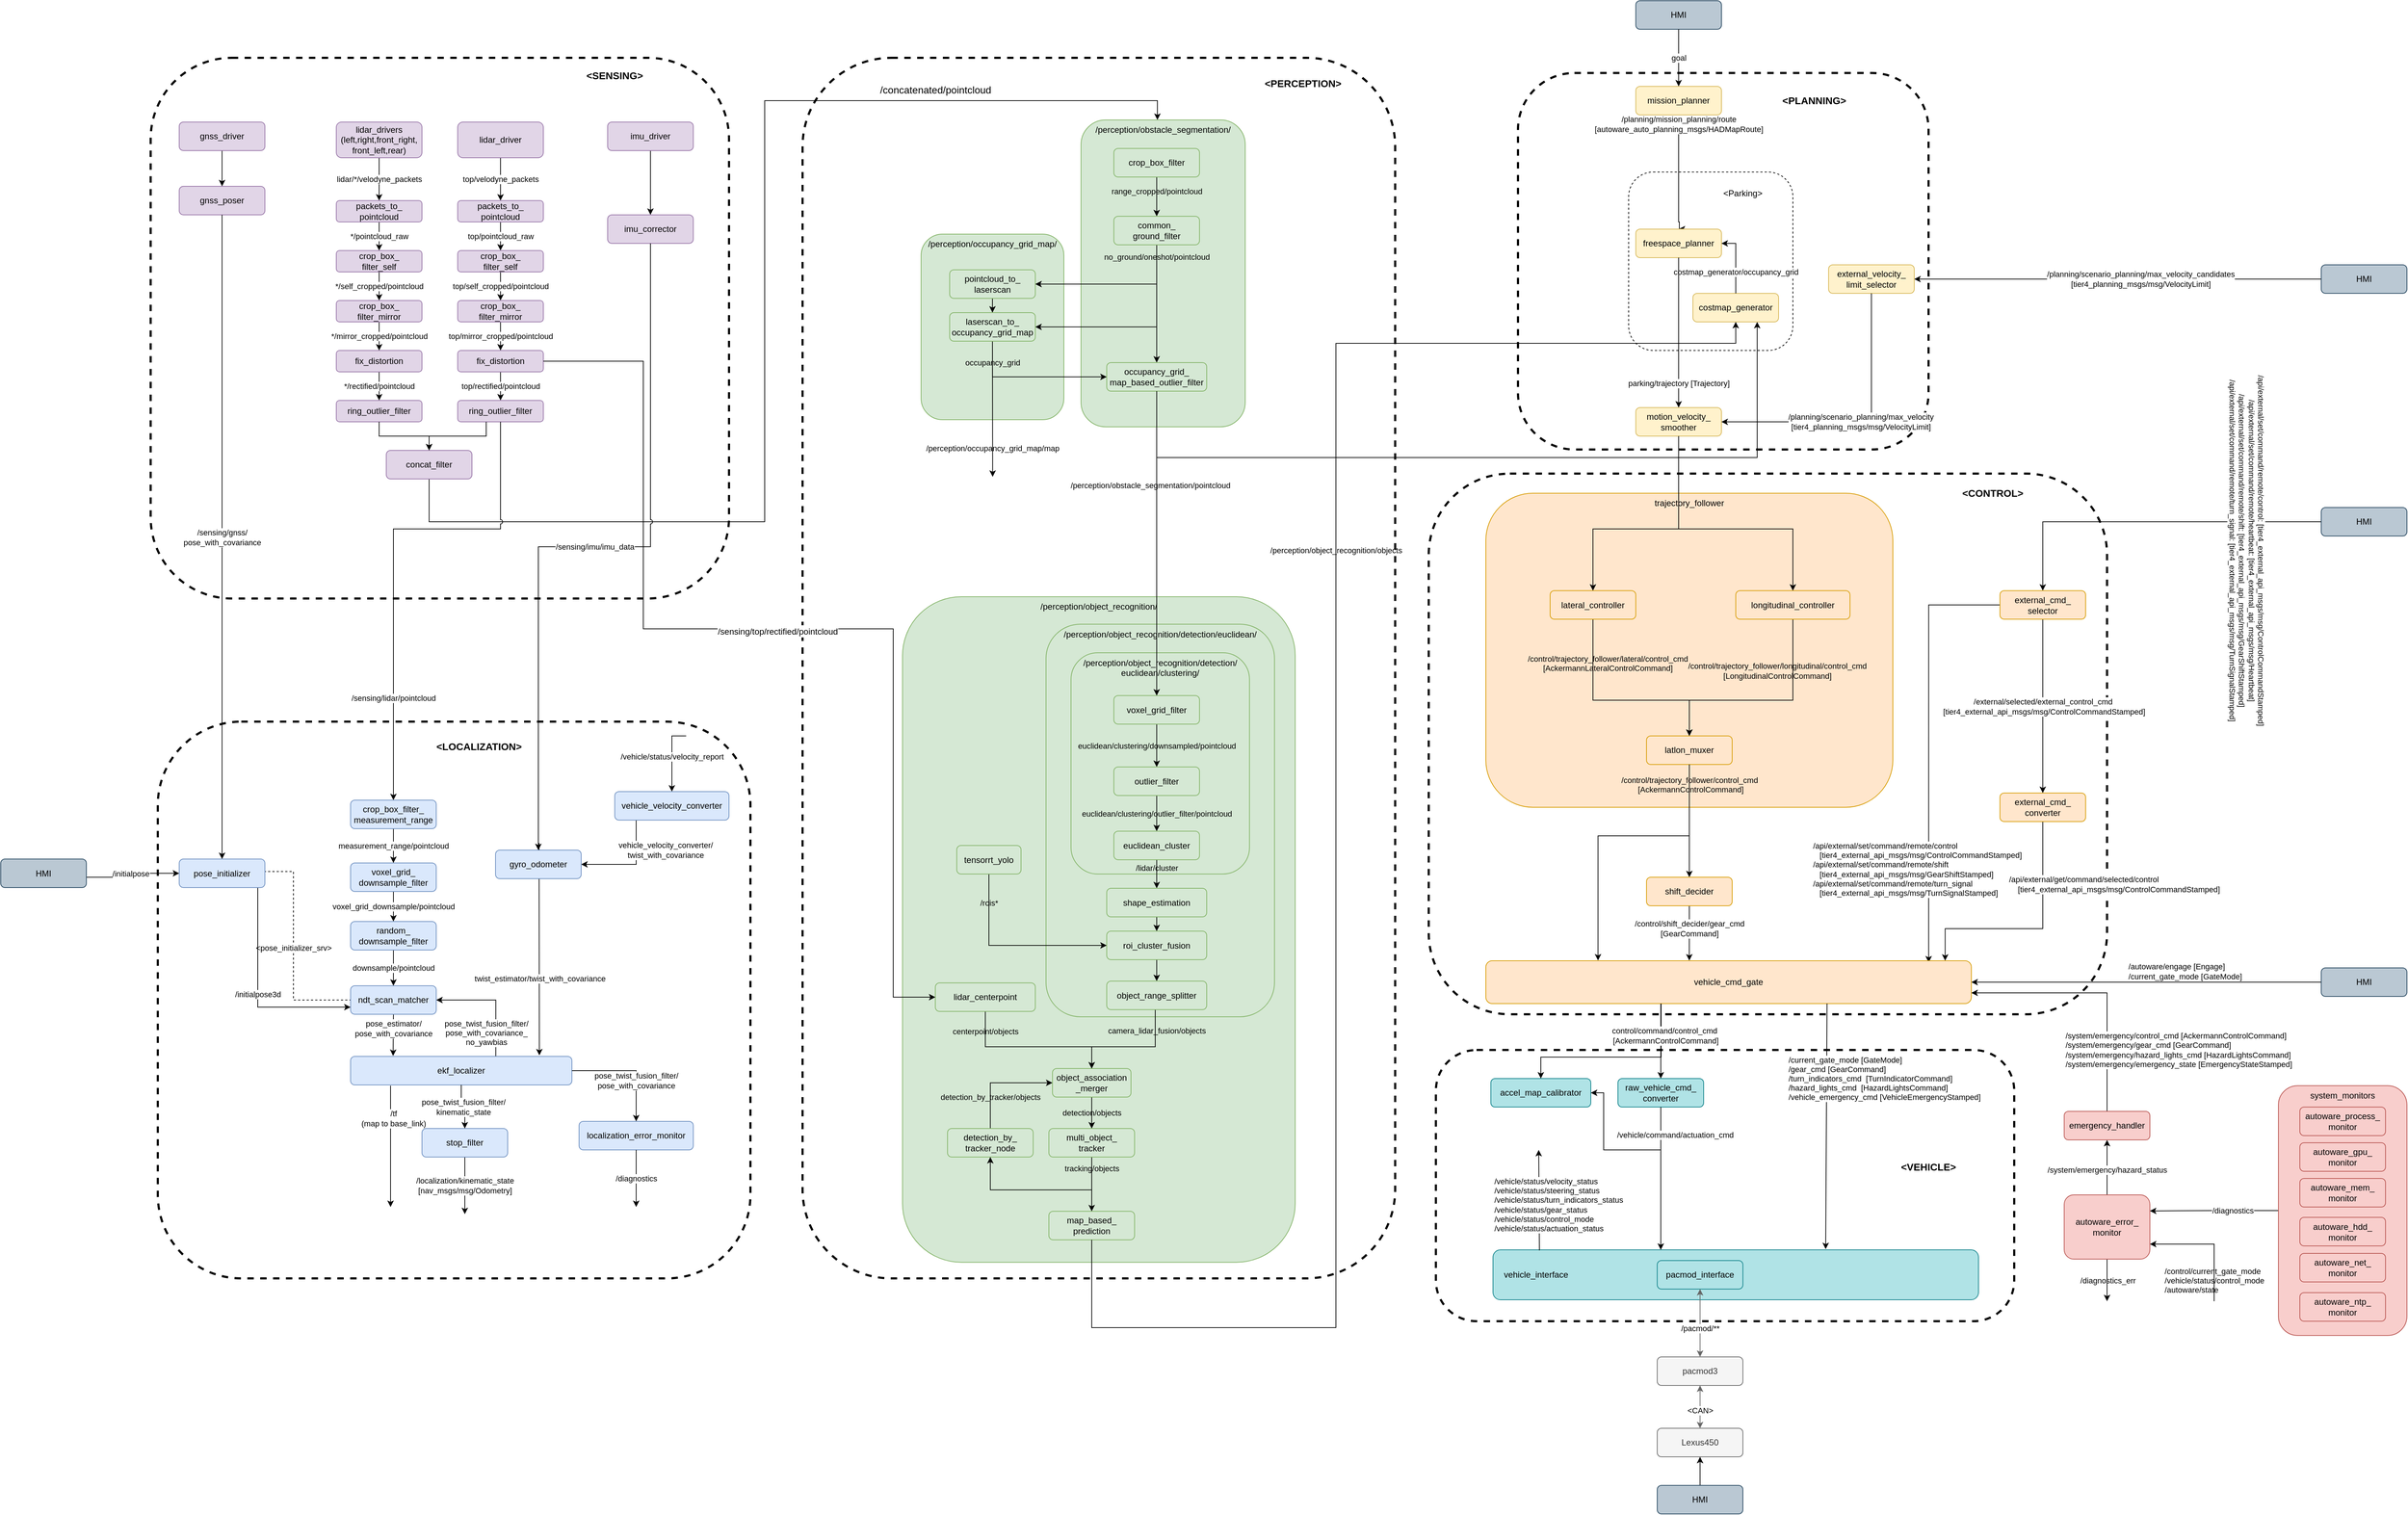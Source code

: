 <mxfile version="20.6.0" type="github">
  <diagram id="Z430kauFOixNenx0ClLi" name="Page-1">
    <mxGraphModel dx="4868" dy="2708" grid="1" gridSize="10" guides="1" tooltips="1" connect="1" arrows="1" fold="1" page="1" pageScale="1" pageWidth="850" pageHeight="1100" math="0" shadow="0">
      <root>
        <mxCell id="0" />
        <mxCell id="1" parent="0" />
        <mxCell id="dgDgLwtVGSBD31zoPSUn-10" value="" style="rounded=1;whiteSpace=wrap;html=1;dashed=1;fillColor=none;strokeWidth=3;comic=0;" vertex="1" parent="1">
          <mxGeometry x="-2320" y="-820" width="810" height="757.5" as="geometry" />
        </mxCell>
        <mxCell id="dgDgLwtVGSBD31zoPSUn-23" value="" style="rounded=1;whiteSpace=wrap;html=1;dashed=1;fillColor=none;strokeWidth=3;comic=0;" vertex="1" parent="1">
          <mxGeometry x="-520" y="570" width="810" height="380" as="geometry" />
        </mxCell>
        <mxCell id="T4uXMFoD5u3B1nQVuzlc-206" value="" style="rounded=1;whiteSpace=wrap;html=1;dashed=1;fillColor=none;strokeWidth=3;comic=0;" parent="1" vertex="1">
          <mxGeometry x="-530" y="-237.5" width="950" height="757.5" as="geometry" />
        </mxCell>
        <mxCell id="dgDgLwtVGSBD31zoPSUn-21" value="" style="rounded=1;whiteSpace=wrap;html=1;dashed=1;fillColor=none;strokeWidth=3;comic=0;" vertex="1" parent="1">
          <mxGeometry x="-1407" y="-820" width="830" height="1710" as="geometry" />
        </mxCell>
        <mxCell id="T4uXMFoD5u3B1nQVuzlc-122" value="" style="rounded=1;whiteSpace=wrap;html=1;dashed=1;fillColor=none;strokeWidth=1;comic=0;" parent="1" vertex="1">
          <mxGeometry x="-250" y="-660" width="230" height="250" as="geometry" />
        </mxCell>
        <mxCell id="T4uXMFoD5u3B1nQVuzlc-195" value="" style="rounded=1;whiteSpace=wrap;html=1;dashed=1;fillColor=none;strokeWidth=3;comic=0;" parent="1" vertex="1">
          <mxGeometry x="-405" y="-798.75" width="575" height="527.5" as="geometry" />
        </mxCell>
        <mxCell id="T4uXMFoD5u3B1nQVuzlc-210" value="trajectory_follower" style="rounded=1;whiteSpace=wrap;html=1;fillColor=#ffe6cc;strokeColor=#d79b00;verticalAlign=top;" parent="1" vertex="1">
          <mxGeometry x="-450" y="-210" width="570" height="440" as="geometry" />
        </mxCell>
        <mxCell id="T4uXMFoD5u3B1nQVuzlc-1" value="/initialpose" style="edgeStyle=orthogonalEdgeStyle;rounded=0;comic=0;jumpStyle=arc;orthogonalLoop=1;jettySize=auto;html=1;startArrow=classic;startFill=1;endArrow=none;endFill=0;exitX=0;exitY=0.5;exitDx=0;exitDy=0;" parent="1" source="T4uXMFoD5u3B1nQVuzlc-50" target="T4uXMFoD5u3B1nQVuzlc-5" edge="1">
          <mxGeometry relative="1" as="geometry">
            <mxPoint x="-2260" y="430" as="targetPoint" />
            <mxPoint x="-2350" y="380" as="sourcePoint" />
            <Array as="points">
              <mxPoint x="-2350" y="323" />
              <mxPoint x="-2350" y="328" />
            </Array>
          </mxGeometry>
        </mxCell>
        <mxCell id="T4uXMFoD5u3B1nQVuzlc-2" value="/vehicle/status/velocity_report" style="edgeStyle=orthogonalEdgeStyle;rounded=0;comic=0;jumpStyle=arc;orthogonalLoop=1;jettySize=auto;html=1;exitX=0.5;exitY=0;exitDx=0;exitDy=0;startArrow=classic;startFill=1;endArrow=none;endFill=0;" parent="1" source="T4uXMFoD5u3B1nQVuzlc-55" edge="1">
          <mxGeometry relative="1" as="geometry">
            <mxPoint x="-1570" y="130" as="targetPoint" />
            <Array as="points">
              <mxPoint x="-1590" y="130" />
            </Array>
            <mxPoint as="offset" />
          </mxGeometry>
        </mxCell>
        <mxCell id="T4uXMFoD5u3B1nQVuzlc-3" value="&amp;lt;pose_initializer_srv&amp;gt;" style="edgeStyle=orthogonalEdgeStyle;rounded=0;comic=0;sketch=0;jumpStyle=arc;orthogonalLoop=1;jettySize=auto;html=1;exitX=1;exitY=0.25;exitDx=0;exitDy=0;entryX=0;entryY=0.5;entryDx=0;entryDy=0;endArrow=none;endFill=0;dashed=1;" parent="1" source="T4uXMFoD5u3B1nQVuzlc-50" target="T4uXMFoD5u3B1nQVuzlc-46" edge="1">
          <mxGeometry relative="1" as="geometry">
            <Array as="points">
              <mxPoint x="-2120" y="320" />
              <mxPoint x="-2120" y="500" />
            </Array>
          </mxGeometry>
        </mxCell>
        <mxCell id="T4uXMFoD5u3B1nQVuzlc-4" value="vehicle_velocity_converter/&lt;br&gt;twist_with_covariance" style="edgeStyle=orthogonalEdgeStyle;rounded=0;comic=0;jumpStyle=arc;orthogonalLoop=1;jettySize=auto;html=1;exitX=1;exitY=0.5;exitDx=0;exitDy=0;startArrow=classic;startFill=1;endArrow=none;endFill=0;entryX=0.5;entryY=1;entryDx=0;entryDy=0;" parent="1" source="T4uXMFoD5u3B1nQVuzlc-52" target="T4uXMFoD5u3B1nQVuzlc-55" edge="1">
          <mxGeometry x="-0.185" y="-20" relative="1" as="geometry">
            <mxPoint x="-1630" y="40" as="targetPoint" />
            <Array as="points">
              <mxPoint x="-1640" y="310" />
            </Array>
            <mxPoint x="21" y="-20" as="offset" />
            <mxPoint x="-1630" y="180" as="sourcePoint" />
          </mxGeometry>
        </mxCell>
        <mxCell id="T4uXMFoD5u3B1nQVuzlc-5" value="HMI" style="rounded=1;whiteSpace=wrap;html=1;fillColor=#bac8d3;strokeColor=#23445d;" parent="1" vertex="1">
          <mxGeometry x="-2530" y="302.5" width="120" height="40" as="geometry" />
        </mxCell>
        <mxCell id="T4uXMFoD5u3B1nQVuzlc-6" value="top/velodyne_packets" style="edgeStyle=elbowEdgeStyle;rounded=0;comic=0;jumpStyle=arc;orthogonalLoop=1;jettySize=auto;elbow=vertical;html=1;exitX=0.5;exitY=1;exitDx=0;exitDy=0;entryX=0.5;entryY=0;entryDx=0;entryDy=0;startArrow=none;startFill=0;endArrow=classic;endFill=1;" parent="1" source="T4uXMFoD5u3B1nQVuzlc-7" target="T4uXMFoD5u3B1nQVuzlc-11" edge="1">
          <mxGeometry relative="1" as="geometry" />
        </mxCell>
        <UserObject label="lidar_driver" tooltip="velodyneのdriverです。VLP16, VLP32, VLS128, Livoxなどなど、たくさん種類があります。" id="T4uXMFoD5u3B1nQVuzlc-7">
          <mxCell style="rounded=1;whiteSpace=wrap;html=1;comic=0;strokeColor=#9673a6;fillColor=#e1d5e7;sketch=0;" parent="1" vertex="1">
            <mxGeometry x="-1890" y="-730" width="120" height="50" as="geometry" />
          </mxCell>
        </UserObject>
        <mxCell id="T4uXMFoD5u3B1nQVuzlc-8" value="top/rectified/pointcloud" style="edgeStyle=elbowEdgeStyle;rounded=0;comic=0;jumpStyle=arc;orthogonalLoop=1;jettySize=auto;elbow=vertical;html=1;exitX=0.5;exitY=1;exitDx=0;exitDy=0;entryX=0.5;entryY=0;entryDx=0;entryDy=0;startArrow=none;startFill=0;endArrow=classic;endFill=1;" parent="1" source="T4uXMFoD5u3B1nQVuzlc-9" target="T4uXMFoD5u3B1nQVuzlc-16" edge="1">
          <mxGeometry relative="1" as="geometry" />
        </mxCell>
        <UserObject label="fix_distortion" tooltip="自車の回転によって生じたLiDAR点群の歪みを補正する。（リンクこれで合ってるっけ？）" link="https://github.com/autowarefoundation/autoware.universe/blob/main/sensing/pointcloud_preprocessor/docs/distortion-corrector.md" id="T4uXMFoD5u3B1nQVuzlc-9">
          <mxCell style="rounded=1;whiteSpace=wrap;html=1;comic=0;fillColor=#e1d5e7;strokeColor=#9673a6;sketch=0;" parent="1" vertex="1">
            <mxGeometry x="-1890" y="-410" width="120" height="30" as="geometry" />
          </mxCell>
        </UserObject>
        <mxCell id="T4uXMFoD5u3B1nQVuzlc-10" value="top/pointcloud_raw" style="edgeStyle=elbowEdgeStyle;rounded=0;comic=0;jumpStyle=arc;orthogonalLoop=1;jettySize=auto;elbow=vertical;html=1;exitX=0.5;exitY=1;exitDx=0;exitDy=0;entryX=0.5;entryY=0;entryDx=0;entryDy=0;startArrow=none;startFill=0;endArrow=classic;endFill=1;" parent="1" source="T4uXMFoD5u3B1nQVuzlc-11" target="T4uXMFoD5u3B1nQVuzlc-13" edge="1">
          <mxGeometry relative="1" as="geometry">
            <mxPoint x="-1830" y="-560" as="targetPoint" />
          </mxGeometry>
        </mxCell>
        <UserObject label="packets_to_&lt;br&gt;pointcloud" tooltip="velodyneのpacketをpointcloud型に変更する" id="T4uXMFoD5u3B1nQVuzlc-11">
          <mxCell style="rounded=1;whiteSpace=wrap;html=1;comic=0;fillColor=#e1d5e7;strokeColor=#9673a6;sketch=0;" parent="1" vertex="1">
            <mxGeometry x="-1890" y="-620" width="120" height="30" as="geometry" />
          </mxCell>
        </UserObject>
        <mxCell id="T4uXMFoD5u3B1nQVuzlc-12" value="top/self_cropped/pointcloud" style="edgeStyle=elbowEdgeStyle;rounded=0;comic=0;jumpStyle=arc;orthogonalLoop=1;jettySize=auto;elbow=vertical;html=1;exitX=0.5;exitY=1;exitDx=0;exitDy=0;entryX=0.5;entryY=0;entryDx=0;entryDy=0;startArrow=none;startFill=0;endArrow=classic;endFill=1;" parent="1" source="T4uXMFoD5u3B1nQVuzlc-13" target="T4uXMFoD5u3B1nQVuzlc-15" edge="1">
          <mxGeometry relative="1" as="geometry" />
        </mxCell>
        <UserObject label="crop_box_&lt;br&gt;filter_self" tooltip="自車の領域内にある点群を除去する。" link="https://github.com/autowarefoundation/autoware.universe/blob/main/sensing/pointcloud_preprocessor/docs/crop-box-filter.md" id="T4uXMFoD5u3B1nQVuzlc-13">
          <mxCell style="rounded=1;whiteSpace=wrap;html=1;comic=0;fillColor=#e1d5e7;strokeColor=#9673a6;sketch=0;" parent="1" vertex="1">
            <mxGeometry x="-1890" y="-550" width="120" height="30" as="geometry" />
          </mxCell>
        </UserObject>
        <mxCell id="T4uXMFoD5u3B1nQVuzlc-14" value="top/mirror_cropped/pointcloud" style="edgeStyle=elbowEdgeStyle;rounded=0;comic=0;jumpStyle=arc;orthogonalLoop=1;jettySize=auto;elbow=vertical;html=1;exitX=0.5;exitY=1;exitDx=0;exitDy=0;entryX=0.5;entryY=0;entryDx=0;entryDy=0;startArrow=none;startFill=0;endArrow=classic;endFill=1;" parent="1" source="T4uXMFoD5u3B1nQVuzlc-15" target="T4uXMFoD5u3B1nQVuzlc-9" edge="1">
          <mxGeometry relative="1" as="geometry" />
        </mxCell>
        <UserObject label="crop_box_&lt;br&gt;filter_mirror" tooltip="自車のサイドミラーの部分に当たった点群を除去する" link="https://github.com/autowarefoundation/autoware.universe/blob/main/sensing/pointcloud_preprocessor/docs/crop-box-filter.md" id="T4uXMFoD5u3B1nQVuzlc-15">
          <mxCell style="rounded=1;whiteSpace=wrap;html=1;comic=0;fillColor=#e1d5e7;strokeColor=#9673a6;sketch=0;" parent="1" vertex="1">
            <mxGeometry x="-1890" y="-480" width="120" height="30" as="geometry" />
          </mxCell>
        </UserObject>
        <UserObject label="ring_outlier_filter" tooltip="点群のノイズ処理を行う&#xa;（同一リングから得られたLiDARの点をクラスタリングし、点群数の少ないクラスタに属する点群はノイズとして除去される）" link="https://github.com/autowarefoundation/autoware.universe/blob/main/sensing/pointcloud_preprocessor/docs/ring-outlier-filter.md" id="T4uXMFoD5u3B1nQVuzlc-16">
          <mxCell style="rounded=1;whiteSpace=wrap;html=1;comic=0;fillColor=#e1d5e7;strokeColor=#9673a6;sketch=0;" parent="1" vertex="1">
            <mxGeometry x="-1890" y="-340" width="120" height="30" as="geometry" />
          </mxCell>
        </UserObject>
        <mxCell id="T4uXMFoD5u3B1nQVuzlc-17" value="lidar/*/velodyne_packets" style="edgeStyle=elbowEdgeStyle;rounded=0;comic=0;jumpStyle=arc;orthogonalLoop=1;jettySize=auto;elbow=vertical;html=1;exitX=0.5;exitY=1;exitDx=0;exitDy=0;entryX=0.5;entryY=0;entryDx=0;entryDy=0;startArrow=none;startFill=0;endArrow=classic;endFill=1;" parent="1" source="T4uXMFoD5u3B1nQVuzlc-18" target="T4uXMFoD5u3B1nQVuzlc-22" edge="1">
          <mxGeometry relative="1" as="geometry" />
        </mxCell>
        <mxCell id="T4uXMFoD5u3B1nQVuzlc-18" value="lidar_drivers&lt;br&gt;(left,right,front_right, front_left,rear)" style="rounded=1;whiteSpace=wrap;html=1;comic=0;strokeColor=#9673a6;fillColor=#e1d5e7;sketch=0;" parent="1" vertex="1">
          <mxGeometry x="-2060" y="-730" width="120" height="50" as="geometry" />
        </mxCell>
        <mxCell id="T4uXMFoD5u3B1nQVuzlc-19" value="&lt;span style=&quot;color: rgb(0 , 0 , 0) ; font-family: &amp;#34;helvetica&amp;#34; ; font-size: 11px ; font-style: normal ; font-weight: 400 ; letter-spacing: normal ; text-align: center ; text-indent: 0px ; text-transform: none ; word-spacing: 0px ; background-color: rgb(255 , 255 , 255) ; display: inline ; float: none&quot;&gt;*/rectified/pointcloud&lt;/span&gt;" style="edgeStyle=elbowEdgeStyle;rounded=0;comic=0;jumpStyle=arc;orthogonalLoop=1;jettySize=auto;elbow=vertical;html=1;exitX=0.5;exitY=1;exitDx=0;exitDy=0;entryX=0.5;entryY=0;entryDx=0;entryDy=0;startArrow=none;startFill=0;endArrow=classic;endFill=1;" parent="1" source="T4uXMFoD5u3B1nQVuzlc-20" target="T4uXMFoD5u3B1nQVuzlc-27" edge="1">
          <mxGeometry relative="1" as="geometry" />
        </mxCell>
        <UserObject label="fix_distortion" tooltip="自車の回転によって生じたLiDAR点群の歪みを補正する。（リンクこれで合ってるっけ？）" link="https://github.com/autowarefoundation/autoware.universe/blob/main/sensing/pointcloud_preprocessor/docs/distortion-corrector.md" id="T4uXMFoD5u3B1nQVuzlc-20">
          <mxCell style="rounded=1;whiteSpace=wrap;html=1;comic=0;fillColor=#e1d5e7;strokeColor=#9673a6;sketch=0;" parent="1" vertex="1">
            <mxGeometry x="-2060" y="-410" width="120" height="30" as="geometry" />
          </mxCell>
        </UserObject>
        <mxCell id="T4uXMFoD5u3B1nQVuzlc-21" value="&lt;span style=&quot;color: rgb(0 , 0 , 0) ; font-family: &amp;#34;helvetica&amp;#34; ; font-size: 11px ; font-style: normal ; font-weight: 400 ; letter-spacing: normal ; text-align: center ; text-indent: 0px ; text-transform: none ; word-spacing: 0px ; background-color: rgb(255 , 255 , 255) ; display: inline ; float: none&quot;&gt;*/pointcloud_raw&lt;/span&gt;" style="edgeStyle=elbowEdgeStyle;rounded=0;comic=0;jumpStyle=arc;orthogonalLoop=1;jettySize=auto;elbow=vertical;html=1;exitX=0.5;exitY=1;exitDx=0;exitDy=0;entryX=0.5;entryY=0;entryDx=0;entryDy=0;startArrow=none;startFill=0;endArrow=classic;endFill=1;" parent="1" source="T4uXMFoD5u3B1nQVuzlc-22" target="T4uXMFoD5u3B1nQVuzlc-24" edge="1">
          <mxGeometry relative="1" as="geometry">
            <mxPoint x="-2000" y="-560" as="targetPoint" />
          </mxGeometry>
        </mxCell>
        <UserObject label="packets_to_&lt;br&gt;pointcloud" tooltip="velodyneのpacketをpointcloud型に変更する" id="T4uXMFoD5u3B1nQVuzlc-22">
          <mxCell style="rounded=1;whiteSpace=wrap;html=1;comic=0;fillColor=#e1d5e7;strokeColor=#9673a6;sketch=0;" parent="1" vertex="1">
            <mxGeometry x="-2060" y="-620" width="120" height="30" as="geometry" />
          </mxCell>
        </UserObject>
        <mxCell id="T4uXMFoD5u3B1nQVuzlc-23" value="&lt;span style=&quot;color: rgb(0 , 0 , 0) ; font-family: &amp;#34;helvetica&amp;#34; ; font-size: 11px ; font-style: normal ; font-weight: 400 ; letter-spacing: normal ; text-align: center ; text-indent: 0px ; text-transform: none ; word-spacing: 0px ; background-color: rgb(255 , 255 , 255) ; display: inline ; float: none&quot;&gt;*/self_cropped/pointcloud&lt;/span&gt;" style="edgeStyle=elbowEdgeStyle;rounded=0;comic=0;jumpStyle=arc;orthogonalLoop=1;jettySize=auto;elbow=vertical;html=1;exitX=0.5;exitY=1;exitDx=0;exitDy=0;entryX=0.5;entryY=0;entryDx=0;entryDy=0;startArrow=none;startFill=0;endArrow=classic;endFill=1;" parent="1" source="T4uXMFoD5u3B1nQVuzlc-24" target="T4uXMFoD5u3B1nQVuzlc-26" edge="1">
          <mxGeometry relative="1" as="geometry" />
        </mxCell>
        <UserObject label="crop_box_&lt;br&gt;filter_self" tooltip="自車の領域内にある点群を除去する。" link="https://github.com/autowarefoundation/autoware.universe/blob/main/sensing/pointcloud_preprocessor/docs/crop-box-filter.md" id="T4uXMFoD5u3B1nQVuzlc-24">
          <mxCell style="rounded=1;whiteSpace=wrap;html=1;comic=0;fillColor=#e1d5e7;strokeColor=#9673a6;sketch=0;" parent="1" vertex="1">
            <mxGeometry x="-2060" y="-550" width="120" height="30" as="geometry" />
          </mxCell>
        </UserObject>
        <mxCell id="T4uXMFoD5u3B1nQVuzlc-25" value="&lt;span style=&quot;color: rgb(0 , 0 , 0) ; font-family: &amp;#34;helvetica&amp;#34; ; font-size: 11px ; font-style: normal ; font-weight: 400 ; letter-spacing: normal ; text-align: center ; text-indent: 0px ; text-transform: none ; word-spacing: 0px ; background-color: rgb(255 , 255 , 255) ; display: inline ; float: none&quot;&gt;*/mirror_cropped/pointcloud&lt;/span&gt;" style="edgeStyle=elbowEdgeStyle;rounded=0;comic=0;jumpStyle=arc;orthogonalLoop=1;jettySize=auto;elbow=vertical;html=1;exitX=0.5;exitY=1;exitDx=0;exitDy=0;entryX=0.5;entryY=0;entryDx=0;entryDy=0;startArrow=none;startFill=0;endArrow=classic;endFill=1;" parent="1" source="T4uXMFoD5u3B1nQVuzlc-26" target="T4uXMFoD5u3B1nQVuzlc-20" edge="1">
          <mxGeometry relative="1" as="geometry" />
        </mxCell>
        <UserObject label="crop_box_&lt;br&gt;filter_mirror" tooltip="自車のサイドミラーの部分に当たった点群を除去する" link="https://github.com/autowarefoundation/autoware.universe/blob/main/sensing/pointcloud_preprocessor/docs/crop-box-filter.md" id="T4uXMFoD5u3B1nQVuzlc-26">
          <mxCell style="rounded=1;whiteSpace=wrap;html=1;comic=0;fillColor=#e1d5e7;strokeColor=#9673a6;sketch=0;" parent="1" vertex="1">
            <mxGeometry x="-2060" y="-480" width="120" height="30" as="geometry" />
          </mxCell>
        </UserObject>
        <UserObject label="ring_outlier_filter" tooltip="点群のノイズ処理を行う&#xa;（同一リングから得られたLiDARの点をクラスタリングし、点群数の少ないクラスタに属する点群はノイズとして除去される）" link="https://github.com/autowarefoundation/autoware.universe/blob/main/sensing/pointcloud_preprocessor/docs/ring-outlier-filter.md" id="T4uXMFoD5u3B1nQVuzlc-27">
          <mxCell style="rounded=1;whiteSpace=wrap;html=1;comic=0;fillColor=#e1d5e7;strokeColor=#9673a6;sketch=0;" parent="1" vertex="1">
            <mxGeometry x="-2060" y="-340" width="120" height="30" as="geometry" />
          </mxCell>
        </UserObject>
        <mxCell id="dgDgLwtVGSBD31zoPSUn-15" style="edgeStyle=orthogonalEdgeStyle;rounded=0;orthogonalLoop=1;jettySize=auto;html=1;exitX=0.5;exitY=1;exitDx=0;exitDy=0;fontSize=14;fontColor=#000000;" edge="1" parent="1" source="T4uXMFoD5u3B1nQVuzlc-29" target="T4uXMFoD5u3B1nQVuzlc-93">
          <mxGeometry relative="1" as="geometry">
            <mxPoint x="-790" y="-870" as="targetPoint" />
            <Array as="points">
              <mxPoint x="-1930" y="-170" />
              <mxPoint x="-1460" y="-170" />
              <mxPoint x="-1460" y="-760" />
              <mxPoint x="-910" y="-760" />
            </Array>
          </mxGeometry>
        </mxCell>
        <mxCell id="dgDgLwtVGSBD31zoPSUn-16" value="/concatenated/pointcloud" style="edgeLabel;html=1;align=center;verticalAlign=middle;resizable=0;points=[];fontSize=14;fontColor=#000000;" vertex="1" connectable="0" parent="dgDgLwtVGSBD31zoPSUn-15">
          <mxGeometry x="0.246" y="1" relative="1" as="geometry">
            <mxPoint x="240" y="-78" as="offset" />
          </mxGeometry>
        </mxCell>
        <UserObject label="concat_filter" tooltip="複数のLiDAR点群をまとめて1つにする" link="https://github.com/autowarefoundation/autoware.universe/blob/main/sensing/pointcloud_preprocessor/docs/concatenate-data.md" id="T4uXMFoD5u3B1nQVuzlc-29">
          <mxCell style="rounded=1;whiteSpace=wrap;html=1;comic=0;fillColor=#e1d5e7;strokeColor=#9673a6;sketch=0;" parent="1" vertex="1">
            <mxGeometry x="-1990" y="-270" width="120" height="40" as="geometry" />
          </mxCell>
        </UserObject>
        <mxCell id="T4uXMFoD5u3B1nQVuzlc-30" style="edgeStyle=elbowEdgeStyle;rounded=0;comic=0;jumpStyle=arc;orthogonalLoop=1;jettySize=auto;elbow=vertical;html=1;entryX=0.5;entryY=0;entryDx=0;entryDy=0;startArrow=none;startFill=0;endArrow=classic;endFill=1;" parent="1" source="T4uXMFoD5u3B1nQVuzlc-27" target="T4uXMFoD5u3B1nQVuzlc-29" edge="1">
          <mxGeometry relative="1" as="geometry">
            <mxPoint x="-2000" y="-310" as="sourcePoint" />
          </mxGeometry>
        </mxCell>
        <mxCell id="T4uXMFoD5u3B1nQVuzlc-31" style="edgeStyle=elbowEdgeStyle;rounded=0;comic=0;jumpStyle=arc;orthogonalLoop=1;jettySize=auto;elbow=vertical;html=1;exitX=0.5;exitY=1;exitDx=0;exitDy=0;startArrow=none;startFill=0;endArrow=classic;endFill=1;" parent="1" edge="1">
          <mxGeometry relative="1" as="geometry">
            <mxPoint x="-1930" y="-270" as="targetPoint" />
            <mxPoint x="-1850" y="-310" as="sourcePoint" />
          </mxGeometry>
        </mxCell>
        <object label="gnss_poser" tooltip="MGRS座標系への変換" link="https://github.com/tier4/autoware.iv/tree/master/sensing/preprocessor/gnss/gnss_poser" id="T4uXMFoD5u3B1nQVuzlc-32">
          <mxCell style="rounded=1;whiteSpace=wrap;html=1;comic=0;fillColor=#e1d5e7;strokeColor=#9673a6;sketch=0;" parent="1" vertex="1">
            <mxGeometry x="-2280" y="-640" width="120" height="40" as="geometry" />
          </mxCell>
        </object>
        <mxCell id="T4uXMFoD5u3B1nQVuzlc-33" style="edgeStyle=elbowEdgeStyle;rounded=0;comic=0;jumpStyle=arc;orthogonalLoop=1;jettySize=auto;elbow=vertical;html=1;entryX=0.5;entryY=0;entryDx=0;entryDy=0;startArrow=none;startFill=0;endArrow=classic;endFill=1;" parent="1" source="T4uXMFoD5u3B1nQVuzlc-34" target="T4uXMFoD5u3B1nQVuzlc-32" edge="1">
          <mxGeometry relative="1" as="geometry" />
        </mxCell>
        <object label="gnss_driver" desc="MGRS座標系への変換" tooltip="gnssのdriverです" id="T4uXMFoD5u3B1nQVuzlc-34">
          <mxCell style="rounded=1;whiteSpace=wrap;html=1;comic=0;strokeColor=#9673a6;fillColor=#e1d5e7;sketch=0;" parent="1" vertex="1">
            <mxGeometry x="-2280" y="-730" width="120" height="40" as="geometry" />
          </mxCell>
        </object>
        <mxCell id="dgDgLwtVGSBD31zoPSUn-20" style="edgeStyle=orthogonalEdgeStyle;rounded=0;orthogonalLoop=1;jettySize=auto;html=1;exitX=0.5;exitY=1;exitDx=0;exitDy=0;entryX=0.5;entryY=0;entryDx=0;entryDy=0;fontSize=12;fontColor=#000000;" edge="1" parent="1" source="T4uXMFoD5u3B1nQVuzlc-35" target="T4uXMFoD5u3B1nQVuzlc-39">
          <mxGeometry relative="1" as="geometry" />
        </mxCell>
        <UserObject label="imu_driver" tooltip="imuのdriverです" id="T4uXMFoD5u3B1nQVuzlc-35">
          <mxCell style="rounded=1;whiteSpace=wrap;html=1;comic=0;strokeColor=#9673a6;fillColor=#e1d5e7;sketch=0;" parent="1" vertex="1">
            <mxGeometry x="-1680" y="-730" width="120" height="40" as="geometry" />
          </mxCell>
        </UserObject>
        <mxCell id="T4uXMFoD5u3B1nQVuzlc-37" value="/sensing/lidar/pointcloud" style="edgeStyle=elbowEdgeStyle;rounded=0;comic=0;jumpStyle=arc;orthogonalLoop=1;jettySize=auto;elbow=vertical;html=1;exitX=0.5;exitY=1;exitDx=0;exitDy=0;startArrow=none;startFill=0;endArrow=classic;endFill=1;entryX=0.5;entryY=0;entryDx=0;entryDy=0;" parent="1" source="T4uXMFoD5u3B1nQVuzlc-16" target="T4uXMFoD5u3B1nQVuzlc-54" edge="1">
          <mxGeometry x="0.579" relative="1" as="geometry">
            <mxPoint x="-1520" y="-160" as="targetPoint" />
            <mxPoint x="-1370" y="-380" as="sourcePoint" />
            <Array as="points">
              <mxPoint x="-1890" y="-160" />
            </Array>
            <mxPoint as="offset" />
          </mxGeometry>
        </mxCell>
        <mxCell id="T4uXMFoD5u3B1nQVuzlc-38" value="/sensing/gnss/&lt;br&gt;pose_with_covariance" style="edgeStyle=elbowEdgeStyle;rounded=0;comic=0;jumpStyle=arc;orthogonalLoop=1;jettySize=auto;elbow=vertical;html=1;exitX=0.5;exitY=1;exitDx=0;exitDy=0;startArrow=none;startFill=0;endArrow=classic;endFill=1;entryX=0.5;entryY=0;entryDx=0;entryDy=0;" parent="1" source="T4uXMFoD5u3B1nQVuzlc-32" target="T4uXMFoD5u3B1nQVuzlc-50" edge="1">
          <mxGeometry relative="1" as="geometry">
            <mxPoint x="-2010" y="-40" as="targetPoint" />
            <Array as="points">
              <mxPoint x="-2250" y="100" />
            </Array>
          </mxGeometry>
        </mxCell>
        <UserObject label="imu_corrector" tooltip="ヨーレートのバイアス除去とかをするノード" link="https://github.com/tier4/autoware.iv/tree/main/sensing/preprocessor/imu/imu_corrector" id="T4uXMFoD5u3B1nQVuzlc-39">
          <mxCell style="rounded=1;whiteSpace=wrap;html=1;comic=0;strokeColor=#9673a6;fillColor=#e1d5e7;sketch=0;" parent="1" vertex="1">
            <mxGeometry x="-1680" y="-600" width="120" height="40" as="geometry" />
          </mxCell>
        </UserObject>
        <mxCell id="T4uXMFoD5u3B1nQVuzlc-40" value="/sensing/imu/imu_data" style="edgeStyle=elbowEdgeStyle;rounded=0;comic=0;jumpStyle=arc;orthogonalLoop=1;jettySize=auto;elbow=vertical;html=1;startArrow=none;startFill=0;endArrow=classic;endFill=1;entryX=0.5;entryY=0;entryDx=0;entryDy=0;exitX=0.5;exitY=1;exitDx=0;exitDy=0;" parent="1" source="T4uXMFoD5u3B1nQVuzlc-39" target="T4uXMFoD5u3B1nQVuzlc-52" edge="1">
          <mxGeometry relative="1" as="geometry">
            <mxPoint x="-1697" y="-10" as="targetPoint" />
            <mxPoint x="-1707" y="20" as="sourcePoint" />
          </mxGeometry>
        </mxCell>
        <mxCell id="T4uXMFoD5u3B1nQVuzlc-41" value="voxel_grid_downsample/pointcloud" style="edgeStyle=orthogonalEdgeStyle;rounded=0;comic=0;jumpStyle=arc;orthogonalLoop=1;jettySize=auto;html=1;exitX=0.5;exitY=1;exitDx=0;exitDy=0;entryX=0.5;entryY=0;entryDx=0;entryDy=0;startArrow=none;startFill=0;" parent="1" source="T4uXMFoD5u3B1nQVuzlc-42" target="T4uXMFoD5u3B1nQVuzlc-48" edge="1">
          <mxGeometry relative="1" as="geometry" />
        </mxCell>
        <UserObject label="voxel_grid_&lt;br&gt;downsample_filter" tooltip="立体格子の点群密度が一様になるように点群を間引く。点群密度が正規化されるため、NDTのロバスト化に一役買っている。" id="T4uXMFoD5u3B1nQVuzlc-42">
          <mxCell style="rounded=1;whiteSpace=wrap;html=1;comic=0;fillColor=#dae8fc;strokeColor=#6c8ebf;sketch=0;" parent="1" vertex="1">
            <mxGeometry x="-2040" y="308" width="120" height="40" as="geometry" />
          </mxCell>
        </UserObject>
        <mxCell id="T4uXMFoD5u3B1nQVuzlc-43" value="pose_twist_fusion_filter/&lt;br&gt;pose_with_covariance_&lt;br&gt;no_yawbias" style="edgeStyle=orthogonalEdgeStyle;rounded=0;comic=0;jumpStyle=arc;orthogonalLoop=1;jettySize=auto;html=1;exitX=0.656;exitY=0.014;exitDx=0;exitDy=0;entryX=1;entryY=0.5;entryDx=0;entryDy=0;startArrow=none;startFill=0;endArrow=classic;endFill=1;exitPerimeter=0;" parent="1" source="T4uXMFoD5u3B1nQVuzlc-44" target="T4uXMFoD5u3B1nQVuzlc-46" edge="1">
          <mxGeometry x="-0.587" y="13" relative="1" as="geometry">
            <mxPoint as="offset" />
          </mxGeometry>
        </mxCell>
        <UserObject label="ekf_localizer" tooltip="Estimate ego vehicle&#39;s position, orientation, and velocity by EKF algorithm." link="https://github.com/tier4/autoware.iv/tree/master/localization/pose_twist_fusion_filter/ekf_localizer" id="T4uXMFoD5u3B1nQVuzlc-44">
          <mxCell style="rounded=1;whiteSpace=wrap;html=1;comic=0;fillColor=#dae8fc;strokeColor=#6c8ebf;sketch=0;" parent="1" vertex="1">
            <mxGeometry x="-2040" y="579" width="310" height="40" as="geometry" />
          </mxCell>
        </UserObject>
        <mxCell id="T4uXMFoD5u3B1nQVuzlc-45" value="pose_estimator/&lt;br&gt;pose_with_covariance" style="edgeStyle=elbowEdgeStyle;rounded=0;comic=0;jumpStyle=arc;orthogonalLoop=1;jettySize=auto;html=1;exitX=0.5;exitY=1;exitDx=0;exitDy=0;startArrow=none;startFill=0;endArrow=classic;endFill=1;entryX=0.192;entryY=-0.017;entryDx=0;entryDy=0;entryPerimeter=0;elbow=vertical;" parent="1" source="T4uXMFoD5u3B1nQVuzlc-46" target="T4uXMFoD5u3B1nQVuzlc-44" edge="1">
          <mxGeometry x="-0.32" relative="1" as="geometry">
            <mxPoint x="-1650.86" y="559" as="targetPoint" />
            <mxPoint as="offset" />
          </mxGeometry>
        </mxCell>
        <UserObject label="ndt_scan_matcher" tooltip="LiDARの点群とpointcloud_mapとのマッチングを行い、自己位置を計算する" link="https://github.com/tier4/autoware.iv/tree/master/localization/pose_estimator/ndt_scan_matcher" id="T4uXMFoD5u3B1nQVuzlc-46">
          <mxCell style="rounded=1;whiteSpace=wrap;html=1;comic=0;fillColor=#dae8fc;strokeColor=#6c8ebf;sketch=0;" parent="1" vertex="1">
            <mxGeometry x="-2040" y="480" width="120" height="40" as="geometry" />
          </mxCell>
        </UserObject>
        <mxCell id="T4uXMFoD5u3B1nQVuzlc-47" value="downsample/pointcloud" style="edgeStyle=orthogonalEdgeStyle;rounded=0;comic=0;jumpStyle=arc;orthogonalLoop=1;jettySize=auto;html=1;startArrow=none;startFill=0;" parent="1" source="T4uXMFoD5u3B1nQVuzlc-48" target="T4uXMFoD5u3B1nQVuzlc-46" edge="1">
          <mxGeometry relative="1" as="geometry" />
        </mxCell>
        <UserObject label="random_&lt;br&gt;downsample_filter" tooltip="点群数が一定以下になるようにランダムに間引く。基本的にはvoxel grid filterで丁度いいくらい点群数になるように調整してあり、点群数のlimiter的な立ち位置が強い&#xa;" id="T4uXMFoD5u3B1nQVuzlc-48">
          <mxCell style="rounded=1;whiteSpace=wrap;html=1;comic=0;fillColor=#dae8fc;strokeColor=#6c8ebf;sketch=0;" parent="1" vertex="1">
            <mxGeometry x="-2040" y="390" width="120" height="40" as="geometry" />
          </mxCell>
        </UserObject>
        <mxCell id="T4uXMFoD5u3B1nQVuzlc-49" value="/initialpose3d" style="edgeStyle=orthogonalEdgeStyle;rounded=0;comic=0;jumpStyle=arc;orthogonalLoop=1;jettySize=auto;html=1;entryX=0;entryY=0.75;entryDx=0;entryDy=0;startArrow=none;startFill=0;endArrow=classic;endFill=1;" parent="1" source="T4uXMFoD5u3B1nQVuzlc-50" target="T4uXMFoD5u3B1nQVuzlc-46" edge="1">
          <mxGeometry relative="1" as="geometry">
            <Array as="points">
              <mxPoint x="-2170" y="330" />
              <mxPoint x="-2170" y="510" />
            </Array>
            <mxPoint x="-2040" y="599" as="targetPoint" />
          </mxGeometry>
        </mxCell>
        <UserObject label="pose_initializer" tooltip="GNSS / Userからラフな初期位置を受け取り、NDT+モンテカルロ法で正確な自己位置を推定して出力する。NDTとはserviceでやり取りする。" link="https://github.com/tier4/autoware.iv/tree/master/localization/util/pose_initializer" id="T4uXMFoD5u3B1nQVuzlc-50">
          <mxCell style="rounded=1;whiteSpace=wrap;html=1;comic=0;fillColor=#dae8fc;strokeColor=#6c8ebf;sketch=0;" parent="1" vertex="1">
            <mxGeometry x="-2280" y="302.5" width="120" height="40" as="geometry" />
          </mxCell>
        </UserObject>
        <mxCell id="T4uXMFoD5u3B1nQVuzlc-51" value="twist_estimator/twist_with_covariance" style="edgeStyle=orthogonalEdgeStyle;rounded=0;comic=0;jumpStyle=arc;orthogonalLoop=1;jettySize=auto;html=1;startArrow=none;startFill=0;endArrow=classic;endFill=1;exitX=0.5;exitY=1;exitDx=0;exitDy=0;entryX=0.853;entryY=-0.036;entryDx=0;entryDy=0;entryPerimeter=0;" parent="1" source="T4uXMFoD5u3B1nQVuzlc-52" edge="1">
          <mxGeometry x="0.381" y="1" relative="1" as="geometry">
            <mxPoint x="-1775.57" y="577.56" as="targetPoint" />
            <Array as="points">
              <mxPoint x="-1777" y="280" />
              <mxPoint x="-1776" y="280" />
              <mxPoint x="-1776" y="500" />
            </Array>
            <mxPoint as="offset" />
          </mxGeometry>
        </mxCell>
        <UserObject label="gyro_odometer" tooltip="車両速度とimuを統合する。いまは確か、ただ単にvx=vehicle, wz=imuだった気がする。" link="https://github.com/tier4/autoware.iv/tree/master/localization/twist_estimator/gyro_odometer" id="T4uXMFoD5u3B1nQVuzlc-52">
          <mxCell style="rounded=1;whiteSpace=wrap;html=1;comic=0;fillColor=#dae8fc;strokeColor=#6c8ebf;sketch=0;" parent="1" vertex="1">
            <mxGeometry x="-1837" y="290" width="120" height="40" as="geometry" />
          </mxCell>
        </UserObject>
        <mxCell id="T4uXMFoD5u3B1nQVuzlc-53" value="measurement_range/pointcloud" style="edgeStyle=orthogonalEdgeStyle;rounded=0;comic=0;jumpStyle=arc;orthogonalLoop=1;jettySize=auto;html=1;startArrow=none;startFill=0;" parent="1" source="T4uXMFoD5u3B1nQVuzlc-54" target="T4uXMFoD5u3B1nQVuzlc-42" edge="1">
          <mxGeometry relative="1" as="geometry" />
        </mxCell>
        <UserObject label="crop_box_filter_&lt;br&gt;measurement_range" tooltip="一定範囲内のLiDAR点群のみを切り取って出力する。ホントは遠くまで見たいけど、歪みの影響が大きくなったり、そもそも遠方の点群地図がなかったりするので、近くだけを見てる。" id="T4uXMFoD5u3B1nQVuzlc-54">
          <mxCell style="rounded=1;whiteSpace=wrap;html=1;comic=0;fillColor=#dae8fc;strokeColor=#6c8ebf;sketch=0;" parent="1" vertex="1">
            <mxGeometry x="-2040" y="220" width="120" height="40" as="geometry" />
          </mxCell>
        </UserObject>
        <UserObject label="vehicle_velocity_converter" tooltip="車両速度とimuを統合する。いまは確か、ただ単にvx=vehicle, wz=imuだった気がする。" id="T4uXMFoD5u3B1nQVuzlc-55">
          <mxCell style="rounded=1;whiteSpace=wrap;html=1;comic=0;fillColor=#dae8fc;strokeColor=#6c8ebf;sketch=0;" parent="1" vertex="1">
            <mxGeometry x="-1670" y="208" width="160" height="40" as="geometry" />
          </mxCell>
        </UserObject>
        <mxCell id="T4uXMFoD5u3B1nQVuzlc-56" value="/tf&lt;br&gt;(map to base_link)" style="edgeStyle=orthogonalEdgeStyle;rounded=0;comic=0;jumpStyle=arc;orthogonalLoop=1;jettySize=auto;html=1;startArrow=none;startFill=0;endArrow=classic;endFill=1;" parent="1" edge="1">
          <mxGeometry x="-0.467" y="4" relative="1" as="geometry">
            <mxPoint x="-1984" y="790" as="targetPoint" />
            <mxPoint x="-1984" y="620" as="sourcePoint" />
            <Array as="points">
              <mxPoint x="-1984" y="660" />
              <mxPoint x="-1984" y="660" />
            </Array>
            <mxPoint as="offset" />
          </mxGeometry>
        </mxCell>
        <mxCell id="T4uXMFoD5u3B1nQVuzlc-57" value="/localization/kinematic_state&lt;br&gt;[nav_msgs/msg/Odometry]" style="edgeStyle=orthogonalEdgeStyle;rounded=0;orthogonalLoop=1;jettySize=auto;html=1;exitX=0.5;exitY=1;exitDx=0;exitDy=0;comic=0;" parent="1" source="T4uXMFoD5u3B1nQVuzlc-58" edge="1">
          <mxGeometry relative="1" as="geometry">
            <mxPoint x="-1880" y="800" as="targetPoint" />
            <Array as="points">
              <mxPoint x="-1880" y="790" />
            </Array>
          </mxGeometry>
        </mxCell>
        <UserObject label="stop_filter" tooltip="Overwrite vx=0 and wz=0 when the vehicle wheel speed is zero to indicate the stop condition." id="T4uXMFoD5u3B1nQVuzlc-58">
          <mxCell style="rounded=1;whiteSpace=wrap;html=1;comic=0;fillColor=#dae8fc;strokeColor=#6c8ebf;sketch=0;" parent="1" vertex="1">
            <mxGeometry x="-1940" y="680" width="120" height="40" as="geometry" />
          </mxCell>
        </UserObject>
        <UserObject label="localization_error_monitor" tooltip="" id="T4uXMFoD5u3B1nQVuzlc-59">
          <mxCell style="rounded=1;whiteSpace=wrap;html=1;comic=0;fillColor=#dae8fc;strokeColor=#6c8ebf;sketch=0;" parent="1" vertex="1">
            <mxGeometry x="-1720" y="670" width="160" height="40" as="geometry" />
          </mxCell>
        </UserObject>
        <mxCell id="T4uXMFoD5u3B1nQVuzlc-60" value="pose_twist_fusion_filter/&lt;br&gt;pose_with_covariance" style="edgeStyle=orthogonalEdgeStyle;rounded=0;comic=0;jumpStyle=arc;orthogonalLoop=1;jettySize=auto;html=1;exitX=1;exitY=0.5;exitDx=0;exitDy=0;startArrow=none;startFill=0;endArrow=classic;endFill=1;entryX=0.5;entryY=0;entryDx=0;entryDy=0;" parent="1" source="T4uXMFoD5u3B1nQVuzlc-44" target="T4uXMFoD5u3B1nQVuzlc-59" edge="1">
          <mxGeometry x="0.285" relative="1" as="geometry">
            <mxPoint x="-2041" y="682" as="targetPoint" />
            <mxPoint x="-2060" y="599" as="sourcePoint" />
            <Array as="points">
              <mxPoint x="-1640" y="599" />
            </Array>
            <mxPoint as="offset" />
          </mxGeometry>
        </mxCell>
        <mxCell id="T4uXMFoD5u3B1nQVuzlc-61" value="/diagnostics" style="edgeStyle=orthogonalEdgeStyle;rounded=0;orthogonalLoop=1;jettySize=auto;html=1;exitX=0.5;exitY=1;exitDx=0;exitDy=0;comic=0;" parent="1" source="T4uXMFoD5u3B1nQVuzlc-59" edge="1">
          <mxGeometry relative="1" as="geometry">
            <mxPoint x="-1640" y="790" as="targetPoint" />
            <mxPoint x="-2188" y="730" as="sourcePoint" />
            <mxPoint as="offset" />
            <Array as="points">
              <mxPoint x="-1640" y="790" />
            </Array>
          </mxGeometry>
        </mxCell>
        <mxCell id="T4uXMFoD5u3B1nQVuzlc-62" value="pose_twist_fusion_filter/&lt;br&gt;kinematic_state" style="edgeStyle=orthogonalEdgeStyle;rounded=0;comic=0;jumpStyle=arc;orthogonalLoop=1;jettySize=auto;html=1;startArrow=none;startFill=0;endArrow=classic;endFill=1;entryX=0.5;entryY=0;entryDx=0;entryDy=0;exitX=0.5;exitY=1;exitDx=0;exitDy=0;" parent="1" source="T4uXMFoD5u3B1nQVuzlc-44" target="T4uXMFoD5u3B1nQVuzlc-58" edge="1">
          <mxGeometry relative="1" as="geometry">
            <mxPoint x="-1864.97" y="681" as="targetPoint" />
            <mxPoint x="-1869.97" y="620" as="sourcePoint" />
          </mxGeometry>
        </mxCell>
        <mxCell id="T4uXMFoD5u3B1nQVuzlc-63" value="&lt;div&gt;/perception/object_recognition/&lt;br&gt;&lt;/div&gt;" style="rounded=1;whiteSpace=wrap;html=1;fillColor=#d5e8d4;strokeColor=#82b366;verticalAlign=top;align=center;labelBackgroundColor=none;" parent="1" vertex="1">
          <mxGeometry x="-1267" y="-65" width="550" height="932.5" as="geometry" />
        </mxCell>
        <mxCell id="T4uXMFoD5u3B1nQVuzlc-64" value="&lt;div&gt;/perception/object_recognition/detection/euclidean/&lt;br&gt;&lt;/div&gt;" style="rounded=1;whiteSpace=wrap;html=1;fillColor=#d5e8d4;strokeColor=#82b366;verticalAlign=top;align=center;labelBackgroundColor=none;" parent="1" vertex="1">
          <mxGeometry x="-1066" y="-26.5" width="320" height="550" as="geometry" />
        </mxCell>
        <mxCell id="T4uXMFoD5u3B1nQVuzlc-65" value="&lt;div&gt;&lt;span&gt;/perception/&lt;/span&gt;&lt;span&gt;object_recognition/&lt;/span&gt;&lt;span&gt;detection/&lt;/span&gt;&lt;/div&gt;&lt;div&gt;&lt;span&gt;euclidean/clustering/&lt;/span&gt;&lt;br&gt;&lt;/div&gt;" style="rounded=1;whiteSpace=wrap;html=1;fillColor=#d5e8d4;strokeColor=#82b366;verticalAlign=top;align=center;labelBackgroundColor=none;" parent="1" vertex="1">
          <mxGeometry x="-1031" y="13.5" width="250" height="310" as="geometry" />
        </mxCell>
        <mxCell id="T4uXMFoD5u3B1nQVuzlc-66" value="euclidean/clustering/downsampled/pointcloud" style="edgeStyle=orthogonalEdgeStyle;rounded=0;jumpStyle=arc;orthogonalLoop=1;jettySize=auto;html=1;labelBackgroundColor=none;" parent="1" source="T4uXMFoD5u3B1nQVuzlc-67" target="T4uXMFoD5u3B1nQVuzlc-69" edge="1">
          <mxGeometry relative="1" as="geometry" />
        </mxCell>
        <mxCell id="T4uXMFoD5u3B1nQVuzlc-67" value="voxel_grid_filter" style="rounded=1;whiteSpace=wrap;html=1;fillColor=#d5e8d4;strokeColor=#82b366;" parent="1" vertex="1">
          <mxGeometry x="-971" y="73.5" width="120" height="40" as="geometry" />
        </mxCell>
        <mxCell id="T4uXMFoD5u3B1nQVuzlc-68" value="euclidean/clustering/outlier_filter/pointcloud" style="edgeStyle=orthogonalEdgeStyle;rounded=0;jumpStyle=arc;orthogonalLoop=1;jettySize=auto;html=1;entryX=0.5;entryY=0;entryDx=0;entryDy=0;labelBackgroundColor=none;" parent="1" source="T4uXMFoD5u3B1nQVuzlc-69" target="T4uXMFoD5u3B1nQVuzlc-71" edge="1">
          <mxGeometry relative="1" as="geometry" />
        </mxCell>
        <mxCell id="T4uXMFoD5u3B1nQVuzlc-69" value="outlier_filter" style="rounded=1;whiteSpace=wrap;html=1;fillColor=#d5e8d4;strokeColor=#82b366;" parent="1" vertex="1">
          <mxGeometry x="-971" y="173.5" width="120" height="40" as="geometry" />
        </mxCell>
        <mxCell id="T4uXMFoD5u3B1nQVuzlc-70" value="/lidar/cluster" style="edgeStyle=orthogonalEdgeStyle;rounded=0;jumpStyle=arc;orthogonalLoop=1;jettySize=auto;html=1;entryX=0.5;entryY=0;entryDx=0;entryDy=0;labelBackgroundColor=none;" parent="1" source="T4uXMFoD5u3B1nQVuzlc-71" target="T4uXMFoD5u3B1nQVuzlc-91" edge="1">
          <mxGeometry x="-0.429" relative="1" as="geometry">
            <mxPoint x="-1061" y="526" as="targetPoint" />
            <Array as="points">
              <mxPoint x="-911" y="336" />
            </Array>
            <mxPoint as="offset" />
          </mxGeometry>
        </mxCell>
        <UserObject label="euclidean_cluster" link="https://github.com/autowarefoundation/autoware.universe/tree/main/perception/euclidean_cluster" id="T4uXMFoD5u3B1nQVuzlc-71">
          <mxCell style="rounded=1;whiteSpace=wrap;html=1;fillColor=#d5e8d4;strokeColor=#82b366;" parent="1" vertex="1">
            <mxGeometry x="-971" y="263.5" width="120" height="40" as="geometry" />
          </mxCell>
        </UserObject>
        <mxCell id="T4uXMFoD5u3B1nQVuzlc-73" value="/rois*" style="edgeStyle=orthogonalEdgeStyle;rounded=0;jumpStyle=arc;orthogonalLoop=1;jettySize=auto;html=1;entryX=0;entryY=0.5;entryDx=0;entryDy=0;labelBackgroundColor=none;" parent="1" source="T4uXMFoD5u3B1nQVuzlc-83" target="T4uXMFoD5u3B1nQVuzlc-85" edge="1">
          <mxGeometry x="-0.697" relative="1" as="geometry">
            <Array as="points">
              <mxPoint x="-1146" y="423.5" />
            </Array>
            <mxPoint as="offset" />
          </mxGeometry>
        </mxCell>
        <mxCell id="T4uXMFoD5u3B1nQVuzlc-74" value="detection_by_tracker/objects" style="edgeStyle=orthogonalEdgeStyle;rounded=0;jumpStyle=arc;orthogonalLoop=1;jettySize=auto;html=1;entryX=0;entryY=0.5;entryDx=0;entryDy=0;labelBackgroundColor=none;" parent="1" source="T4uXMFoD5u3B1nQVuzlc-75" target="T4uXMFoD5u3B1nQVuzlc-86" edge="1">
          <mxGeometry x="-0.417" relative="1" as="geometry">
            <Array as="points">
              <mxPoint x="-1144" y="616" />
            </Array>
            <mxPoint as="offset" />
          </mxGeometry>
        </mxCell>
        <UserObject label="detection_by_&lt;br&gt;tracker_node" link="https://github.com/autowarefoundation/autoware.universe/tree/main/perception/detection_by_tracker" id="T4uXMFoD5u3B1nQVuzlc-75">
          <mxCell style="rounded=1;whiteSpace=wrap;html=1;fillColor=#d5e8d4;strokeColor=#82b366;" parent="1" vertex="1">
            <mxGeometry x="-1204" y="680" width="120" height="40" as="geometry" />
          </mxCell>
        </UserObject>
        <mxCell id="T4uXMFoD5u3B1nQVuzlc-76" style="edgeStyle=orthogonalEdgeStyle;rounded=0;jumpStyle=arc;orthogonalLoop=1;jettySize=auto;html=1;exitX=0.5;exitY=1;exitDx=0;exitDy=0;entryX=0.5;entryY=1;entryDx=0;entryDy=0;" parent="1" source="T4uXMFoD5u3B1nQVuzlc-82" target="T4uXMFoD5u3B1nQVuzlc-75" edge="1">
          <mxGeometry relative="1" as="geometry">
            <Array as="points">
              <mxPoint x="-1002" y="766" />
              <mxPoint x="-1144" y="766" />
            </Array>
          </mxGeometry>
        </mxCell>
        <mxCell id="T4uXMFoD5u3B1nQVuzlc-77" value="centerpoint/objects" style="edgeStyle=orthogonalEdgeStyle;rounded=0;orthogonalLoop=1;jettySize=auto;html=1;exitX=0.5;exitY=1;exitDx=0;exitDy=0;entryX=0.5;entryY=0;entryDx=0;entryDy=0;comic=0;labelBackgroundColor=none;" parent="1" source="T4uXMFoD5u3B1nQVuzlc-78" target="T4uXMFoD5u3B1nQVuzlc-86" edge="1">
          <mxGeometry x="-0.759" relative="1" as="geometry">
            <Array as="points">
              <mxPoint x="-1151" y="565.5" />
              <mxPoint x="-1002" y="565.5" />
            </Array>
            <mxPoint as="offset" />
          </mxGeometry>
        </mxCell>
        <UserObject label="lidar_centerpoint" tooltip="DNNをベースでLiDAR点群に物体のクラス情報を付与する" link="https://github.com/autowarefoundation/autoware.universe/tree/main/perception/lidar_centerpoint" id="T4uXMFoD5u3B1nQVuzlc-78">
          <mxCell style="rounded=1;whiteSpace=wrap;html=1;comic=0;fillColor=#d5e8d4;strokeColor=#82b366;sketch=0;" parent="1" vertex="1">
            <mxGeometry x="-1221" y="476" width="140" height="40" as="geometry" />
          </mxCell>
        </UserObject>
        <UserObject label="map_based_&lt;br&gt;prediction" tooltip="高精度地図情報を用いて、trackingされた動物体情報の移動経路予測を行う" link="https://github.com/autowarefoundation/autoware.universe/tree/main/perception/map_based_prediction" id="T4uXMFoD5u3B1nQVuzlc-79">
          <mxCell style="rounded=1;whiteSpace=wrap;html=1;comic=0;fillColor=#d5e8d4;strokeColor=#82b366;sketch=0;" parent="1" vertex="1">
            <mxGeometry x="-1062" y="796" width="120" height="40" as="geometry" />
          </mxCell>
        </UserObject>
        <mxCell id="T4uXMFoD5u3B1nQVuzlc-80" value="detection/objects" style="edgeStyle=orthogonalEdgeStyle;rounded=0;comic=0;orthogonalLoop=1;jettySize=auto;html=1;exitX=0.5;exitY=1;exitDx=0;exitDy=0;entryX=0.5;entryY=0;entryDx=0;entryDy=0;startArrow=none;startFill=0;labelBackgroundColor=none;" parent="1" source="T4uXMFoD5u3B1nQVuzlc-86" target="T4uXMFoD5u3B1nQVuzlc-82" edge="1">
          <mxGeometry relative="1" as="geometry">
            <mxPoint x="-1004" y="641" as="sourcePoint" />
          </mxGeometry>
        </mxCell>
        <mxCell id="T4uXMFoD5u3B1nQVuzlc-81" value="tracking/objects" style="edgeStyle=orthogonalEdgeStyle;rounded=0;comic=0;orthogonalLoop=1;jettySize=auto;html=1;exitX=0.5;exitY=1;exitDx=0;exitDy=0;entryX=0.5;entryY=0;entryDx=0;entryDy=0;startArrow=none;startFill=0;labelBackgroundColor=none;" parent="1" source="T4uXMFoD5u3B1nQVuzlc-82" target="T4uXMFoD5u3B1nQVuzlc-79" edge="1">
          <mxGeometry x="-0.579" relative="1" as="geometry">
            <mxPoint as="offset" />
          </mxGeometry>
        </mxCell>
        <UserObject label="multi_object_&lt;br&gt;tracker" tooltip="クラス＋位置＋形状情報に対してtrackingを行う。（最近上流が速度情報も出せるようになってきたらしい）" link="https://github.com/autowarefoundation/autoware.universe/tree/main/perception/multi_object_tracker" id="T4uXMFoD5u3B1nQVuzlc-82">
          <mxCell style="rounded=1;whiteSpace=wrap;html=1;comic=0;fillColor=#d5e8d4;strokeColor=#82b366;sketch=0;" parent="1" vertex="1">
            <mxGeometry x="-1062" y="680" width="120" height="40" as="geometry" />
          </mxCell>
        </UserObject>
        <UserObject label="tensorrt_yolo" tooltip="DNNをベースでLiDAR点群に物体のクラス情報を付与する" link="https://github.com/autowarefoundation/autoware.universe/tree/main/perception/tensorrt_yolo" id="T4uXMFoD5u3B1nQVuzlc-83">
          <mxCell style="rounded=1;whiteSpace=wrap;html=1;comic=0;fillColor=#d5e8d4;strokeColor=#82b366;sketch=0;" parent="1" vertex="1">
            <mxGeometry x="-1191" y="283.5" width="90" height="40" as="geometry" />
          </mxCell>
        </UserObject>
        <mxCell id="T4uXMFoD5u3B1nQVuzlc-84" value="" style="edgeStyle=orthogonalEdgeStyle;rounded=0;orthogonalLoop=1;jettySize=auto;html=1;comic=0;" parent="1" source="T4uXMFoD5u3B1nQVuzlc-85" target="T4uXMFoD5u3B1nQVuzlc-89" edge="1">
          <mxGeometry relative="1" as="geometry" />
        </mxCell>
        <UserObject label="roi_cluster_fusion" tooltip="DNNをベースでLiDAR点群に物体のクラス情報を付与する" link="https://github.com/autowarefoundation/autoware.universe/blob/main/perception/image_projection_based_fusion/docs/roi-cluster-fusion.md" id="T4uXMFoD5u3B1nQVuzlc-85">
          <mxCell style="rounded=1;whiteSpace=wrap;html=1;comic=0;fillColor=#d5e8d4;strokeColor=#82b366;sketch=0;" parent="1" vertex="1">
            <mxGeometry x="-981" y="403.5" width="140" height="40" as="geometry" />
          </mxCell>
        </UserObject>
        <UserObject label="object_association&lt;br&gt;_merger" tooltip="DNNをベースでLiDAR点群に物体のクラス情報を付与する" link="https://github.com/autowarefoundation/autoware.universe/tree/main/perception/object_merger" id="T4uXMFoD5u3B1nQVuzlc-86">
          <mxCell style="rounded=1;whiteSpace=wrap;html=1;comic=0;fillColor=#d5e8d4;strokeColor=#82b366;sketch=0;" parent="1" vertex="1">
            <mxGeometry x="-1057" y="596" width="110" height="40" as="geometry" />
          </mxCell>
        </UserObject>
        <mxCell id="T4uXMFoD5u3B1nQVuzlc-87" style="edgeStyle=orthogonalEdgeStyle;rounded=0;orthogonalLoop=1;jettySize=auto;html=1;exitX=0.5;exitY=1;exitDx=0;exitDy=0;comic=0;entryX=0.5;entryY=0;entryDx=0;entryDy=0;" parent="1" source="T4uXMFoD5u3B1nQVuzlc-89" target="T4uXMFoD5u3B1nQVuzlc-86" edge="1">
          <mxGeometry relative="1" as="geometry">
            <mxPoint x="-1031" y="616" as="targetPoint" />
            <mxPoint x="-913" y="486" as="sourcePoint" />
            <Array as="points">
              <mxPoint x="-913" y="493.5" />
              <mxPoint x="-913" y="565.5" />
              <mxPoint x="-1002" y="565.5" />
            </Array>
          </mxGeometry>
        </mxCell>
        <mxCell id="T4uXMFoD5u3B1nQVuzlc-88" value="camera_lidar_fusion/objects" style="edgeLabel;html=1;align=center;verticalAlign=middle;resizable=0;points=[];comic=0;labelBackgroundColor=none;" parent="T4uXMFoD5u3B1nQVuzlc-87" vertex="1" connectable="0">
          <mxGeometry x="-0.527" y="2" relative="1" as="geometry">
            <mxPoint y="21" as="offset" />
          </mxGeometry>
        </mxCell>
        <UserObject label="object_range_splitter" tooltip="DNNをベースでLiDAR点群に物体のクラス情報を付与する" link="https://github.com/autowarefoundation/autoware.universe/tree/main/perception/object_range_splitter" id="T4uXMFoD5u3B1nQVuzlc-89">
          <mxCell style="rounded=1;whiteSpace=wrap;html=1;comic=0;fillColor=#d5e8d4;strokeColor=#82b366;sketch=0;" parent="1" vertex="1">
            <mxGeometry x="-981" y="473.5" width="140" height="40" as="geometry" />
          </mxCell>
        </UserObject>
        <mxCell id="T4uXMFoD5u3B1nQVuzlc-90" style="edgeStyle=orthogonalEdgeStyle;rounded=0;orthogonalLoop=1;jettySize=auto;html=1;exitX=0.5;exitY=1;exitDx=0;exitDy=0;entryX=0.5;entryY=0;entryDx=0;entryDy=0;comic=0;" parent="1" source="T4uXMFoD5u3B1nQVuzlc-91" target="T4uXMFoD5u3B1nQVuzlc-85" edge="1">
          <mxGeometry relative="1" as="geometry" />
        </mxCell>
        <UserObject label="shape_estimation" tooltip="DNNをベースでLiDAR点群に物体のクラス情報を付与する" link="https://github.com/autowarefoundation/autoware.universe/tree/main/perception/shape_estimation" id="T4uXMFoD5u3B1nQVuzlc-91">
          <mxCell style="rounded=1;whiteSpace=wrap;html=1;comic=0;fillColor=#d5e8d4;strokeColor=#82b366;sketch=0;" parent="1" vertex="1">
            <mxGeometry x="-981" y="343.5" width="140" height="40" as="geometry" />
          </mxCell>
        </UserObject>
        <mxCell id="T4uXMFoD5u3B1nQVuzlc-92" value="&lt;div&gt;/perception/occupancy_grid_map/&lt;br&gt;&lt;/div&gt;" style="rounded=1;whiteSpace=wrap;html=1;fillColor=#d5e8d4;strokeColor=#82b366;verticalAlign=top;align=center;labelBackgroundColor=none;" parent="1" vertex="1">
          <mxGeometry x="-1241" y="-573" width="200" height="260" as="geometry" />
        </mxCell>
        <mxCell id="T4uXMFoD5u3B1nQVuzlc-93" value="&lt;div&gt;/perception/obstacle_segmentation/&lt;br&gt;&lt;/div&gt;" style="rounded=1;whiteSpace=wrap;html=1;fillColor=#d5e8d4;strokeColor=#82b366;verticalAlign=top;align=center;labelBackgroundColor=none;" parent="1" vertex="1">
          <mxGeometry x="-1017" y="-733" width="230" height="430" as="geometry" />
        </mxCell>
        <mxCell id="T4uXMFoD5u3B1nQVuzlc-94" style="edgeStyle=orthogonalEdgeStyle;rounded=0;orthogonalLoop=1;jettySize=auto;html=1;exitX=0.5;exitY=1;exitDx=0;exitDy=0;entryX=1;entryY=0.5;entryDx=0;entryDy=0;" parent="1" source="T4uXMFoD5u3B1nQVuzlc-98" target="T4uXMFoD5u3B1nQVuzlc-100" edge="1">
          <mxGeometry relative="1" as="geometry" />
        </mxCell>
        <mxCell id="T4uXMFoD5u3B1nQVuzlc-95" style="edgeStyle=orthogonalEdgeStyle;rounded=0;orthogonalLoop=1;jettySize=auto;html=1;entryX=1;entryY=0.5;entryDx=0;entryDy=0;exitX=0.5;exitY=1;exitDx=0;exitDy=0;" parent="1" source="T4uXMFoD5u3B1nQVuzlc-98" target="T4uXMFoD5u3B1nQVuzlc-104" edge="1">
          <mxGeometry relative="1" as="geometry" />
        </mxCell>
        <mxCell id="T4uXMFoD5u3B1nQVuzlc-96" value="no_ground/oneshot/pointcloud" style="edgeStyle=elbowEdgeStyle;rounded=0;comic=0;jumpStyle=arc;orthogonalLoop=1;jettySize=auto;elbow=vertical;html=1;exitX=0.5;exitY=1;exitDx=0;exitDy=0;startArrow=none;startFill=0;endArrow=classic;endFill=1;entryX=0.5;entryY=0;entryDx=0;entryDy=0;labelBackgroundColor=none;" parent="1" source="T4uXMFoD5u3B1nQVuzlc-98" target="T4uXMFoD5u3B1nQVuzlc-105" edge="1">
          <mxGeometry x="-0.791" relative="1" as="geometry">
            <mxPoint x="-911.069" y="-523" as="targetPoint" />
            <mxPoint as="offset" />
            <Array as="points">
              <mxPoint x="-947" y="-443" />
            </Array>
          </mxGeometry>
        </mxCell>
        <mxCell id="T4uXMFoD5u3B1nQVuzlc-97" value="range_cropped/pointcloud" style="edgeStyle=elbowEdgeStyle;rounded=0;comic=0;jumpStyle=arc;orthogonalLoop=1;jettySize=auto;elbow=vertical;html=1;startArrow=none;startFill=0;endArrow=classic;endFill=1;labelBackgroundColor=none;" parent="1" target="T4uXMFoD5u3B1nQVuzlc-98" edge="1">
          <mxGeometry x="-0.273" relative="1" as="geometry">
            <Array as="points">
              <mxPoint x="-911" y="-643" />
            </Array>
            <mxPoint as="offset" />
            <mxPoint x="-911" y="-653" as="sourcePoint" />
          </mxGeometry>
        </mxCell>
        <UserObject label="common_&lt;br&gt;ground_filter" link="https://github.com/tier4/autoware.iv/blob/develop/sensing/preprocessor/pointcloud/pointcloud_preprocessor/docs/ScanGroundFilter.md" tooltip="アルゴリズムを使って点群から地面を除去します。" id="T4uXMFoD5u3B1nQVuzlc-98">
          <mxCell style="rounded=1;whiteSpace=wrap;html=1;comic=0;fillColor=#d5e8d4;strokeColor=#82b366;sketch=0;" parent="1" vertex="1">
            <mxGeometry x="-971" y="-598" width="120" height="40" as="geometry" />
          </mxCell>
        </UserObject>
        <mxCell id="T4uXMFoD5u3B1nQVuzlc-99" value="" style="edgeStyle=orthogonalEdgeStyle;rounded=0;orthogonalLoop=1;jettySize=auto;html=1;" parent="1" source="T4uXMFoD5u3B1nQVuzlc-100" target="T4uXMFoD5u3B1nQVuzlc-104" edge="1">
          <mxGeometry relative="1" as="geometry" />
        </mxCell>
        <UserObject label="pointcloud_to_&lt;br&gt;laserscan" link="https://github.com/tier4/pointcloud_to_laserscan" tooltip="点群データを使ってoccupancy gridを生成します" id="T4uXMFoD5u3B1nQVuzlc-100">
          <mxCell style="rounded=1;whiteSpace=wrap;html=1;comic=0;fillColor=#d5e8d4;strokeColor=#82b366;sketch=0;" parent="1" vertex="1">
            <mxGeometry x="-1201" y="-523.03" width="120" height="40" as="geometry" />
          </mxCell>
        </UserObject>
        <mxCell id="T4uXMFoD5u3B1nQVuzlc-101" value="" style="edgeStyle=orthogonalEdgeStyle;rounded=0;orthogonalLoop=1;jettySize=auto;html=1;comic=0;exitX=0.5;exitY=1;exitDx=0;exitDy=0;entryX=0;entryY=0.5;entryDx=0;entryDy=0;" parent="1" source="T4uXMFoD5u3B1nQVuzlc-104" target="T4uXMFoD5u3B1nQVuzlc-105" edge="1">
          <mxGeometry relative="1" as="geometry">
            <Array as="points">
              <mxPoint x="-1141" y="-373" />
            </Array>
          </mxGeometry>
        </mxCell>
        <mxCell id="T4uXMFoD5u3B1nQVuzlc-102" value="occupancy_grid" style="edgeLabel;html=1;align=center;verticalAlign=middle;resizable=0;points=[];labelBackgroundColor=none;" parent="T4uXMFoD5u3B1nQVuzlc-101" vertex="1" connectable="0">
          <mxGeometry x="0.168" y="-1" relative="1" as="geometry">
            <mxPoint x="-73" y="-21" as="offset" />
          </mxGeometry>
        </mxCell>
        <mxCell id="T4uXMFoD5u3B1nQVuzlc-103" value="/perception/occupancy_grid_map/map" style="edgeStyle=orthogonalEdgeStyle;rounded=0;jumpStyle=arc;orthogonalLoop=1;jettySize=auto;html=1;exitX=0.5;exitY=1;exitDx=0;exitDy=0;labelBackgroundColor=none;" parent="1" source="T4uXMFoD5u3B1nQVuzlc-104" edge="1">
          <mxGeometry x="0.58" relative="1" as="geometry">
            <mxPoint x="-1140.75" y="-233" as="targetPoint" />
            <mxPoint as="offset" />
          </mxGeometry>
        </mxCell>
        <UserObject label="laserscan_to_&lt;br&gt;occupancy_grid_map" link="https://github.com/tier4/autoware.iv/tree/develop/sensing/preprocessor/pointcloud/laserscan_to_occupancy_grid_map" tooltip="全点群データ、地面除去済み点群、occupancy gridの情報を総合的に見て、障害物が存在するかどうかの確率をoccupancy gridマップの形式で計算します。" id="T4uXMFoD5u3B1nQVuzlc-104">
          <mxCell style="rounded=1;whiteSpace=wrap;html=1;comic=0;fillColor=#d5e8d4;strokeColor=#82b366;sketch=0;" parent="1" vertex="1">
            <mxGeometry x="-1201" y="-463.03" width="120" height="40" as="geometry" />
          </mxCell>
        </UserObject>
        <mxCell id="dgDgLwtVGSBD31zoPSUn-29" style="edgeStyle=orthogonalEdgeStyle;rounded=0;orthogonalLoop=1;jettySize=auto;html=1;exitX=0.5;exitY=1;exitDx=0;exitDy=0;entryX=0.75;entryY=1;entryDx=0;entryDy=0;fontSize=12;fontColor=#000000;" edge="1" parent="1" source="T4uXMFoD5u3B1nQVuzlc-105" target="T4uXMFoD5u3B1nQVuzlc-111">
          <mxGeometry relative="1" as="geometry">
            <Array as="points">
              <mxPoint x="-911" y="-260" />
              <mxPoint x="-70" y="-260" />
            </Array>
          </mxGeometry>
        </mxCell>
        <UserObject label="occupancy_grid_&lt;br&gt;map_based_outlier_filter" link="https://github.com/autowarefoundation/autoware.universe/tree/main/perception/occupancy_grid_map_outlier_filter" tooltip="occupancy gridで与えられる障害物存在確率マップの情報をもとに、障害物点群をフィルタリングします。" id="T4uXMFoD5u3B1nQVuzlc-105">
          <mxCell style="rounded=1;whiteSpace=wrap;html=1;comic=0;fillColor=#d5e8d4;strokeColor=#82b366;sketch=0;" parent="1" vertex="1">
            <mxGeometry x="-981" y="-393" width="140" height="40" as="geometry" />
          </mxCell>
        </UserObject>
        <mxCell id="T4uXMFoD5u3B1nQVuzlc-106" value="/perception/obstacle_segmentation/pointcloud" style="edgeStyle=elbowEdgeStyle;rounded=0;comic=0;jumpStyle=arc;orthogonalLoop=1;jettySize=auto;elbow=vertical;html=1;exitX=0.5;exitY=1;exitDx=0;exitDy=0;startArrow=none;startFill=0;endArrow=classic;endFill=1;labelBackgroundColor=none;" parent="1" source="T4uXMFoD5u3B1nQVuzlc-105" edge="1" target="T4uXMFoD5u3B1nQVuzlc-67">
          <mxGeometry x="-0.376" y="-9" relative="1" as="geometry">
            <mxPoint x="-909" y="-233" as="targetPoint" />
            <mxPoint x="-919" y="-497" as="sourcePoint" />
            <mxPoint y="-1" as="offset" />
          </mxGeometry>
        </mxCell>
        <mxCell id="T4uXMFoD5u3B1nQVuzlc-107" value="crop_box_filter" style="rounded=1;whiteSpace=wrap;html=1;fillColor=#d5e8d4;strokeColor=#82b366;" parent="1" vertex="1">
          <mxGeometry x="-971" y="-693" width="120" height="40" as="geometry" />
        </mxCell>
        <mxCell id="T4uXMFoD5u3B1nQVuzlc-109" value="&amp;lt;Parking&amp;gt;" style="text;html=1;strokeColor=none;fillColor=none;align=center;verticalAlign=middle;whiteSpace=wrap;rounded=0;dashed=1;comic=0;" parent="1" vertex="1">
          <mxGeometry x="-130" y="-640" width="80" height="20" as="geometry" />
        </mxCell>
        <mxCell id="T4uXMFoD5u3B1nQVuzlc-110" value="HMI" style="rounded=1;whiteSpace=wrap;html=1;fillColor=#bac8d3;strokeColor=#23445d;" parent="1" vertex="1">
          <mxGeometry x="-240" y="-900" width="120" height="40" as="geometry" />
        </mxCell>
        <UserObject label="costmap_generator" tooltip="障害物点群や地図の走行可能エリアの情報から、駐車プランナー用のコストマップを生成する。" link="https://github.com/tier4/autoware.iv/tree/master/planning/scenario_planning/parking/costmap_generator" id="T4uXMFoD5u3B1nQVuzlc-111">
          <mxCell style="rounded=1;whiteSpace=wrap;html=1;comic=0;fillColor=#fff2cc;strokeColor=#d6b656;sketch=0;shadow=0;" parent="1" vertex="1">
            <mxGeometry x="-160" y="-490" width="120" height="40" as="geometry" />
          </mxCell>
        </UserObject>
        <mxCell id="T4uXMFoD5u3B1nQVuzlc-119" value="/planning/mission_planning/route&lt;br&gt;[autoware_auto_planning_msgs/HADMapRoute]" style="edgeStyle=orthogonalEdgeStyle;rounded=0;comic=0;orthogonalLoop=1;jettySize=auto;html=1;exitX=0.5;exitY=1;exitDx=0;exitDy=0;entryX=0.5;entryY=0;entryDx=0;entryDy=0;startArrow=none;startFill=0;jumpStyle=none;" parent="1" source="T4uXMFoD5u3B1nQVuzlc-120" target="T4uXMFoD5u3B1nQVuzlc-121" edge="1">
          <mxGeometry x="-0.842" relative="1" as="geometry">
            <Array as="points">
              <mxPoint x="-179" y="-590" />
            </Array>
            <mxPoint as="offset" />
          </mxGeometry>
        </mxCell>
        <UserObject label="mission_planner" tooltip="高精度地図情報をもとに、自己位置からゴールまでのルートを計算します。" link="https://github.com/tier4/autoware.iv/tree/master/planning/mission_planning/mission_planner" id="T4uXMFoD5u3B1nQVuzlc-120">
          <mxCell style="rounded=1;whiteSpace=wrap;html=1;comic=0;fillColor=#fff2cc;strokeColor=#d6b656;sketch=0;shadow=0;" parent="1" vertex="1">
            <mxGeometry x="-240" y="-780" width="120" height="40" as="geometry" />
          </mxCell>
        </UserObject>
        <UserObject label="freespace_planner" tooltip="コストマップとゴールから、自車の走行ルートを計算する。いまはHA*を使ってる。" link="https://github.com/tier4/autoware.iv/tree/master/planning/scenario_planning/parking/freespace_planner" id="T4uXMFoD5u3B1nQVuzlc-121">
          <mxCell style="rounded=1;whiteSpace=wrap;html=1;comic=0;fillColor=#fff2cc;strokeColor=#d6b656;sketch=0;shadow=0;" parent="1" vertex="1">
            <mxGeometry x="-240" y="-580" width="120" height="40" as="geometry" />
          </mxCell>
        </UserObject>
        <mxCell id="T4uXMFoD5u3B1nQVuzlc-123" value="costmap_generator/occupancy_grid" style="edgeStyle=orthogonalEdgeStyle;rounded=0;comic=0;orthogonalLoop=1;jettySize=auto;html=1;startArrow=none;startFill=0;orthogonal=1;entryX=1;entryY=0.5;entryDx=0;entryDy=0;exitX=0.5;exitY=0;exitDx=0;exitDy=0;" parent="1" source="T4uXMFoD5u3B1nQVuzlc-111" target="T4uXMFoD5u3B1nQVuzlc-121" edge="1">
          <mxGeometry x="-0.333" relative="1" as="geometry">
            <mxPoint x="-130" y="-485" as="sourcePoint" />
            <mxPoint as="offset" />
          </mxGeometry>
        </mxCell>
        <mxCell id="T4uXMFoD5u3B1nQVuzlc-124" value="goal" style="endArrow=classic;html=1;entryX=0.5;entryY=0;entryDx=0;entryDy=0;comic=0;exitX=0.5;exitY=1;exitDx=0;exitDy=0;" parent="1" source="T4uXMFoD5u3B1nQVuzlc-110" target="T4uXMFoD5u3B1nQVuzlc-120" edge="1">
          <mxGeometry width="50" height="50" relative="1" as="geometry">
            <mxPoint x="-180" y="-820" as="sourcePoint" />
            <mxPoint x="-136.5" y="-840" as="targetPoint" />
          </mxGeometry>
        </mxCell>
        <UserObject label="motion_velocity_&lt;br&gt;smoother" tooltip="経路に埋め込まれた最大速度を超過しないように、うまい具合で速度を平滑化する。カーブでの減速もここで行う。" link="https://github.com/tier4/autoware.iv/tree/master/planning/scenario_planning/common/motion_velocity_optimizer" id="T4uXMFoD5u3B1nQVuzlc-125">
          <mxCell style="rounded=1;whiteSpace=wrap;html=1;comic=0;fillColor=#fff2cc;strokeColor=#d6b656;sketch=0;shadow=0;" parent="1" vertex="1">
            <mxGeometry x="-240" y="-330" width="120" height="40" as="geometry" />
          </mxCell>
        </UserObject>
        <mxCell id="T4uXMFoD5u3B1nQVuzlc-126" value="&lt;span style=&quot;color: rgb(0, 0, 0); font-family: helvetica; font-size: 11px; font-style: normal; font-weight: 400; letter-spacing: normal; text-align: center; text-indent: 0px; text-transform: none; word-spacing: 0px; background-color: rgb(255, 255, 255); display: inline; float: none;&quot;&gt;parking/trajectory [Trajectory]&lt;/span&gt;" style="edgeStyle=orthogonalEdgeStyle;rounded=0;orthogonalLoop=1;jettySize=auto;html=1;exitX=0.5;exitY=1;exitDx=0;exitDy=0;entryX=0.5;entryY=0;entryDx=0;entryDy=0;" parent="1" source="T4uXMFoD5u3B1nQVuzlc-121" target="T4uXMFoD5u3B1nQVuzlc-125" edge="1">
          <mxGeometry x="0.676" relative="1" as="geometry">
            <mxPoint x="-410" y="-380" as="targetPoint" />
            <Array as="points">
              <mxPoint x="-180" y="-390" />
              <mxPoint x="-180" y="-390" />
            </Array>
            <mxPoint as="offset" />
            <mxPoint x="20" y="-570" as="sourcePoint" />
          </mxGeometry>
        </mxCell>
        <mxCell id="T4uXMFoD5u3B1nQVuzlc-128" value="/diagnostics" style="edgeStyle=orthogonalEdgeStyle;rounded=0;orthogonalLoop=1;jettySize=auto;html=1;entryX=1;entryY=0.25;entryDx=0;entryDy=0;comic=0;" parent="1" source="T4uXMFoD5u3B1nQVuzlc-184" target="T4uXMFoD5u3B1nQVuzlc-192" edge="1">
          <mxGeometry x="-0.289" relative="1" as="geometry">
            <mxPoint as="offset" />
          </mxGeometry>
        </mxCell>
        <mxCell id="T4uXMFoD5u3B1nQVuzlc-129" value="&lt;div style=&quot;text-align: left&quot;&gt;/autoware/engage&amp;nbsp;[Engage]&lt;/div&gt;&lt;div style=&quot;text-align: left&quot;&gt;/current_gate_mode [GateMode]&lt;/div&gt;" style="edgeStyle=orthogonalEdgeStyle;rounded=0;comic=0;sketch=0;jumpStyle=arc;orthogonalLoop=1;jettySize=auto;html=1;exitX=1;exitY=0.5;exitDx=0;exitDy=0;endArrow=none;endFill=0;startArrow=classic;startFill=1;entryX=0;entryY=0.5;entryDx=0;entryDy=0;" parent="1" source="T4uXMFoD5u3B1nQVuzlc-160" target="T4uXMFoD5u3B1nQVuzlc-131" edge="1">
          <mxGeometry x="0.22" y="15" relative="1" as="geometry">
            <mxPoint x="690" y="475" as="targetPoint" />
            <mxPoint as="offset" />
            <Array as="points">
              <mxPoint x="580" y="475" />
              <mxPoint x="580" y="475" />
            </Array>
          </mxGeometry>
        </mxCell>
        <mxCell id="T4uXMFoD5u3B1nQVuzlc-131" value="HMI" style="rounded=1;whiteSpace=wrap;html=1;fillColor=#bac8d3;strokeColor=#23445d;" parent="1" vertex="1">
          <mxGeometry x="720" y="455" width="120" height="40" as="geometry" />
        </mxCell>
        <mxCell id="T4uXMFoD5u3B1nQVuzlc-132" style="edgeStyle=orthogonalEdgeStyle;rounded=0;orthogonalLoop=1;jettySize=auto;html=1;entryX=0.5;entryY=0;entryDx=0;entryDy=0;exitX=0;exitY=0.5;exitDx=0;exitDy=0;" parent="1" source="T4uXMFoD5u3B1nQVuzlc-134" target="T4uXMFoD5u3B1nQVuzlc-171" edge="1">
          <mxGeometry relative="1" as="geometry">
            <mxPoint x="690" y="-160" as="sourcePoint" />
          </mxGeometry>
        </mxCell>
        <mxCell id="T4uXMFoD5u3B1nQVuzlc-133" value="&lt;span style=&quot;text-align: left&quot;&gt;/api/external/set/command/remote/control: [tier4_external_api_msgs/msg/ControlCommandStamped]&lt;/span&gt;&lt;br style=&quot;text-align: left&quot;&gt;&lt;span style=&quot;text-align: left&quot;&gt;/api/external/set/command/remote/heartbeat: [tier4_external_api_msgs/msg/Heartbeat]&lt;/span&gt;&lt;br style=&quot;text-align: left&quot;&gt;&lt;span style=&quot;text-align: left&quot;&gt;/api/external/set/command/remote/shift: [tier4_external_api_msgs/msg/GearShiftStamped]&lt;/span&gt;&lt;br style=&quot;text-align: left&quot;&gt;&lt;span style=&quot;text-align: left&quot;&gt;/api/external/set/command/remote/turn_signal: [tier4_external_api_msgs/msg/TurnSignalStamped]&lt;/span&gt;" style="edgeLabel;html=1;align=center;verticalAlign=middle;resizable=0;points=[];fontSize=11;fontColor=default;rotation=90;" parent="T4uXMFoD5u3B1nQVuzlc-132" vertex="1" connectable="0">
          <mxGeometry x="-0.257" y="-1" relative="1" as="geometry">
            <mxPoint x="76" y="41" as="offset" />
          </mxGeometry>
        </mxCell>
        <mxCell id="T4uXMFoD5u3B1nQVuzlc-134" value="HMI" style="rounded=1;whiteSpace=wrap;html=1;fillColor=#bac8d3;strokeColor=#23445d;" parent="1" vertex="1">
          <mxGeometry x="720" y="-190" width="120" height="40" as="geometry" />
        </mxCell>
        <mxCell id="T4uXMFoD5u3B1nQVuzlc-135" style="edgeStyle=orthogonalEdgeStyle;rounded=0;orthogonalLoop=1;jettySize=auto;html=1;exitX=0.5;exitY=1;exitDx=0;exitDy=0;entryX=0.5;entryY=0;entryDx=0;entryDy=0;labelBackgroundColor=none;fontColor=default;" parent="1" source="T4uXMFoD5u3B1nQVuzlc-154" target="T4uXMFoD5u3B1nQVuzlc-164" edge="1">
          <mxGeometry relative="1" as="geometry" />
        </mxCell>
        <mxCell id="T4uXMFoD5u3B1nQVuzlc-136" value="accel_map_calibrator" style="rounded=1;whiteSpace=wrap;html=1;fillColor=#b0e3e6;strokeColor=#0e8088;" parent="1" vertex="1">
          <mxGeometry x="-443" y="610" width="140" height="40" as="geometry" />
        </mxCell>
        <mxCell id="T4uXMFoD5u3B1nQVuzlc-137" style="edgeStyle=orthogonalEdgeStyle;rounded=0;orthogonalLoop=1;jettySize=auto;html=1;entryX=0.5;entryY=0;entryDx=0;entryDy=0;labelBackgroundColor=none;fontColor=default;exitX=0.361;exitY=0.997;exitDx=0;exitDy=0;exitPerimeter=0;" parent="1" source="T4uXMFoD5u3B1nQVuzlc-160" target="T4uXMFoD5u3B1nQVuzlc-136" edge="1">
          <mxGeometry relative="1" as="geometry">
            <mxPoint x="-210" y="540" as="sourcePoint" />
            <Array as="points">
              <mxPoint x="-204" y="580" />
              <mxPoint x="-373" y="580" />
            </Array>
          </mxGeometry>
        </mxCell>
        <mxCell id="T4uXMFoD5u3B1nQVuzlc-138" style="edgeStyle=orthogonalEdgeStyle;rounded=0;orthogonalLoop=1;jettySize=auto;html=1;entryX=1;entryY=0.5;entryDx=0;entryDy=0;labelBackgroundColor=none;fontColor=default;exitX=0.5;exitY=1;exitDx=0;exitDy=0;" parent="1" source="T4uXMFoD5u3B1nQVuzlc-175" target="T4uXMFoD5u3B1nQVuzlc-136" edge="1">
          <mxGeometry relative="1" as="geometry">
            <Array as="points">
              <mxPoint x="-205" y="710" />
              <mxPoint x="-285" y="710" />
              <mxPoint x="-285" y="630" />
            </Array>
          </mxGeometry>
        </mxCell>
        <mxCell id="T4uXMFoD5u3B1nQVuzlc-139" style="edgeStyle=orthogonalEdgeStyle;rounded=0;orthogonalLoop=1;jettySize=auto;html=1;entryX=0.912;entryY=0.039;entryDx=0;entryDy=0;entryPerimeter=0;labelBackgroundColor=default;fontColor=default;" parent="1" source="T4uXMFoD5u3B1nQVuzlc-171" target="T4uXMFoD5u3B1nQVuzlc-160" edge="1">
          <mxGeometry relative="1" as="geometry">
            <Array as="points">
              <mxPoint x="170" y="-53" />
            </Array>
          </mxGeometry>
        </mxCell>
        <mxCell id="T4uXMFoD5u3B1nQVuzlc-140" value="&lt;div style=&quot;text-align: left&quot;&gt;&lt;font style=&quot;font-size: 11px&quot;&gt;/api/external/set/command/remote/control&amp;nbsp;&lt;br&gt;&lt;/font&gt;&lt;/div&gt;&lt;div style=&quot;text-align: left&quot;&gt;&lt;font style=&quot;font-size: 11px&quot;&gt;&amp;nbsp; &amp;nbsp;[tier4_external_api_msgs/msg/ControlCommandStamped]&lt;/font&gt;&lt;/div&gt;&lt;div style=&quot;text-align: left&quot;&gt;&lt;font style=&quot;font-size: 11px&quot;&gt;/api/external/set/command/remote/shift&lt;/font&gt;&lt;/div&gt;&lt;div style=&quot;text-align: left&quot;&gt;&lt;font style=&quot;font-size: 11px&quot;&gt;&amp;nbsp; &amp;nbsp;[tier4_external_api_msgs/msg/GearShiftStamped]&lt;/font&gt;&lt;/div&gt;&lt;div style=&quot;text-align: left&quot;&gt;&lt;font style=&quot;font-size: 11px&quot;&gt;/api/external/set/command/remote/turn_signal&lt;/font&gt;&lt;/div&gt;&lt;div style=&quot;text-align: left&quot;&gt;&lt;font style=&quot;font-size: 11px&quot;&gt;&amp;nbsp; &amp;nbsp;[tier4_external_api_msgs/msg/TurnSignalStamped]&lt;/font&gt;&lt;/div&gt;" style="edgeLabel;html=1;align=center;verticalAlign=middle;resizable=0;points=[];fontColor=default;labelBackgroundColor=#FFFFFF;" parent="T4uXMFoD5u3B1nQVuzlc-139" vertex="1" connectable="0">
          <mxGeometry x="0.069" y="3" relative="1" as="geometry">
            <mxPoint x="-19" y="149" as="offset" />
          </mxGeometry>
        </mxCell>
        <mxCell id="T4uXMFoD5u3B1nQVuzlc-141" style="edgeStyle=orthogonalEdgeStyle;rounded=0;orthogonalLoop=1;jettySize=auto;html=1;labelBackgroundColor=default;fontColor=default;entryX=0.946;entryY=-0.002;entryDx=0;entryDy=0;entryPerimeter=0;" parent="1" source="T4uXMFoD5u3B1nQVuzlc-165" target="T4uXMFoD5u3B1nQVuzlc-160" edge="1">
          <mxGeometry relative="1" as="geometry">
            <mxPoint x="290" y="440" as="targetPoint" />
            <Array as="points">
              <mxPoint x="330" y="400" />
              <mxPoint x="193" y="400" />
            </Array>
          </mxGeometry>
        </mxCell>
        <mxCell id="T4uXMFoD5u3B1nQVuzlc-142" value="&lt;div style=&quot;text-align: left&quot;&gt;/api/external/get/command/selected/control&lt;/div&gt;&amp;nbsp; &amp;nbsp; [tier4_external_api_msgs/msg/ControlCommandStamped]" style="edgeLabel;html=1;align=center;verticalAlign=middle;resizable=0;points=[];fontColor=default;" parent="T4uXMFoD5u3B1nQVuzlc-141" vertex="1" connectable="0">
          <mxGeometry x="0.017" y="6" relative="1" as="geometry">
            <mxPoint x="118" y="-68" as="offset" />
          </mxGeometry>
        </mxCell>
        <mxCell id="T4uXMFoD5u3B1nQVuzlc-143" style="edgeStyle=orthogonalEdgeStyle;rounded=0;orthogonalLoop=1;jettySize=auto;html=1;exitX=0.5;exitY=0;exitDx=0;exitDy=0;entryX=0.5;entryY=1;entryDx=0;entryDy=0;labelBackgroundColor=default;fontSize=11;fontColor=default;" parent="1" source="T4uXMFoD5u3B1nQVuzlc-145" target="T4uXMFoD5u3B1nQVuzlc-181" edge="1">
          <mxGeometry relative="1" as="geometry" />
        </mxCell>
        <mxCell id="T4uXMFoD5u3B1nQVuzlc-145" value="HMI" style="rounded=1;whiteSpace=wrap;html=1;fillColor=#bac8d3;strokeColor=#23445d;" parent="1" vertex="1">
          <mxGeometry x="-210" y="1180" width="120" height="40" as="geometry" />
        </mxCell>
        <mxCell id="T4uXMFoD5u3B1nQVuzlc-151" value="&lt;div style=&quot;text-align: left&quot;&gt;&lt;span&gt;/control/current_gate_mode&lt;/span&gt;&lt;/div&gt;&lt;div style=&quot;text-align: left&quot;&gt;&lt;span&gt;/vehicle/status/control_mode&lt;/span&gt;&lt;/div&gt;&lt;div style=&quot;text-align: left&quot;&gt;&lt;span&gt;/autoware/state&lt;/span&gt;&lt;/div&gt;" style="endArrow=classic;html=1;rounded=0;labelBackgroundColor=none;jumpStyle=arc;" parent="1" edge="1">
          <mxGeometry x="-0.652" width="50" height="50" relative="1" as="geometry">
            <mxPoint x="570" y="922" as="sourcePoint" />
            <mxPoint x="480" y="842" as="targetPoint" />
            <Array as="points">
              <mxPoint x="570" y="842" />
            </Array>
            <mxPoint as="offset" />
          </mxGeometry>
        </mxCell>
        <mxCell id="T4uXMFoD5u3B1nQVuzlc-152" value="/diagnostics_err" style="edgeStyle=orthogonalEdgeStyle;rounded=0;jumpStyle=arc;orthogonalLoop=1;jettySize=auto;html=1;labelBackgroundColor=none;" parent="1" source="T4uXMFoD5u3B1nQVuzlc-192" edge="1">
          <mxGeometry relative="1" as="geometry">
            <mxPoint x="420" y="922" as="targetPoint" />
          </mxGeometry>
        </mxCell>
        <UserObject label="latlon_muxer" link="https://github.com/tier4/autoware.iv/tree/master/control/latlon_muxer" tooltip="縦横を分けて計算された制御コマンドを統合して出力します" id="T4uXMFoD5u3B1nQVuzlc-154">
          <mxCell style="rounded=1;whiteSpace=wrap;html=1;comic=0;fillColor=#ffe6cc;strokeColor=#d79b00;sketch=0;glass=0;shadow=0;" parent="1" vertex="1">
            <mxGeometry x="-225" y="130" width="120" height="40" as="geometry" />
          </mxCell>
        </UserObject>
        <mxCell id="T4uXMFoD5u3B1nQVuzlc-155" value="&lt;div&gt;&amp;nbsp;/control/trajectory_follower/lateral/control_cmd&lt;/div&gt;&lt;div&gt;&amp;nbsp;[AckermannLateralControlCommand]&lt;/div&gt;&lt;div&gt;&lt;br&gt;&lt;/div&gt;" style="edgeStyle=orthogonalEdgeStyle;rounded=0;comic=0;orthogonalLoop=1;jettySize=auto;html=1;entryX=0.5;entryY=0;entryDx=0;entryDy=0;labelBackgroundColor=none;" parent="1" source="T4uXMFoD5u3B1nQVuzlc-158" target="T4uXMFoD5u3B1nQVuzlc-154" edge="1">
          <mxGeometry x="-0.54" y="19" relative="1" as="geometry">
            <Array as="points">
              <mxPoint x="-300" y="80" />
              <mxPoint x="-165" y="80" />
              <mxPoint x="-165" y="113" />
            </Array>
            <mxPoint as="offset" />
          </mxGeometry>
        </mxCell>
        <mxCell id="T4uXMFoD5u3B1nQVuzlc-156" value="/control/trajectory_follower/longitudinal/control_cmd&lt;br&gt;[LongitudinalControlCommand]" style="edgeStyle=orthogonalEdgeStyle;rounded=0;comic=0;orthogonalLoop=1;jettySize=auto;html=1;entryX=0.5;entryY=0;entryDx=0;entryDy=0;labelBackgroundColor=none;startArrow=none;exitX=0.5;exitY=1;exitDx=0;exitDy=0;" parent="1" source="T4uXMFoD5u3B1nQVuzlc-159" target="T4uXMFoD5u3B1nQVuzlc-154" edge="1">
          <mxGeometry x="-0.534" y="-22" relative="1" as="geometry">
            <mxPoint x="30" y="250" as="targetPoint" />
            <Array as="points">
              <mxPoint x="-20" y="80" />
              <mxPoint x="-165" y="80" />
              <mxPoint x="-165" y="113" />
            </Array>
            <mxPoint as="offset" />
            <mxPoint x="-41" y="140" as="sourcePoint" />
          </mxGeometry>
        </mxCell>
        <mxCell id="T4uXMFoD5u3B1nQVuzlc-157" value="&lt;div&gt;/control/trajectory_follower/control_cmd&lt;/div&gt;&lt;div&gt;&amp;nbsp;[AckermannControlCommand]&lt;/div&gt;&lt;div&gt;&lt;br&gt;&lt;/div&gt;" style="edgeStyle=orthogonalEdgeStyle;rounded=0;comic=0;orthogonalLoop=1;jettySize=auto;html=1;entryX=0.231;entryY=-0.007;entryDx=0;entryDy=0;entryPerimeter=0;exitX=0.5;exitY=1;exitDx=0;exitDy=0;fillColor=none;fontColor=default;labelBackgroundColor=none;" parent="1" source="T4uXMFoD5u3B1nQVuzlc-154" target="T4uXMFoD5u3B1nQVuzlc-160" edge="1">
          <mxGeometry x="-0.825" relative="1" as="geometry">
            <mxPoint x="-119" y="310" as="sourcePoint" />
            <mxPoint x="-119" y="380" as="targetPoint" />
            <mxPoint as="offset" />
            <Array as="points">
              <mxPoint x="-165" y="270" />
              <mxPoint x="-293" y="270" />
            </Array>
          </mxGeometry>
        </mxCell>
        <UserObject label="lateral_controller" link="https://github.com/tier4/autoware.iv/tree/master/control/mpc_follower" tooltip="経路追従のための目標ステア角とステア角速度を計算します。目標速度と加速度は経路に埋め込まれた値をそのまま出力します。" id="T4uXMFoD5u3B1nQVuzlc-158">
          <mxCell style="rounded=1;whiteSpace=wrap;html=1;comic=0;fillColor=#ffe6cc;strokeColor=#d79b00;sketch=0;glass=0;shadow=0;" parent="1" vertex="1">
            <mxGeometry x="-360" y="-73.5" width="120" height="40" as="geometry" />
          </mxCell>
        </UserObject>
        <UserObject label="longitudinal_controller" link="https://github.com/tier4/autoware.iv/tree/master/control/velocity_controller" tooltip="経路の目標速度に沿うための目標加速度を計算します。遅延補正や停止時のブレーキ抜き操作も行います。" id="T4uXMFoD5u3B1nQVuzlc-159">
          <mxCell style="rounded=1;whiteSpace=wrap;html=1;comic=0;fillColor=#ffe6cc;strokeColor=#d79b00;sketch=0;glass=0;shadow=0;" parent="1" vertex="1">
            <mxGeometry x="-100" y="-73.5" width="160" height="40" as="geometry" />
          </mxCell>
        </UserObject>
        <UserObject label="vehicle_cmd_gate" link="https://github.com/tier4/autoware.iv/tree/master/control/vehicle_cmd_gate" tooltip="指示モードに応じて、複数のコマンドの中から後段に渡すコマンドを選択します。" id="T4uXMFoD5u3B1nQVuzlc-160">
          <mxCell style="rounded=1;whiteSpace=wrap;html=1;comic=0;fillColor=#ffe6cc;strokeColor=#d79b00;sketch=0;glass=0;shadow=0;" parent="1" vertex="1">
            <mxGeometry x="-450" y="445" width="680" height="60" as="geometry" />
          </mxCell>
        </UserObject>
        <mxCell id="T4uXMFoD5u3B1nQVuzlc-161" value="" style="edgeStyle=orthogonalEdgeStyle;rounded=0;comic=0;orthogonalLoop=1;jettySize=auto;html=1;entryX=0.5;entryY=0;entryDx=0;entryDy=0;exitX=0.256;exitY=1.011;exitDx=0;exitDy=0;exitPerimeter=0;" parent="1" target="T4uXMFoD5u3B1nQVuzlc-175" edge="1">
          <mxGeometry relative="1" as="geometry">
            <mxPoint x="-203.92" y="505.66" as="sourcePoint" />
            <mxPoint x="-38" y="780" as="targetPoint" />
            <Array as="points">
              <mxPoint x="-205" y="506" />
            </Array>
          </mxGeometry>
        </mxCell>
        <mxCell id="T4uXMFoD5u3B1nQVuzlc-162" value="control/command/control_cmd&lt;br&gt;&amp;nbsp;[AckermannControlCommand]" style="edgeLabel;html=1;align=center;verticalAlign=middle;resizable=0;points=[];comic=0;" parent="T4uXMFoD5u3B1nQVuzlc-161" vertex="1" connectable="0">
          <mxGeometry x="0.711" relative="1" as="geometry">
            <mxPoint x="5" y="-45" as="offset" />
          </mxGeometry>
        </mxCell>
        <mxCell id="T4uXMFoD5u3B1nQVuzlc-163" value="/control/shift_decider/gear_cmd&lt;br&gt;[GearCommand]" style="edgeStyle=orthogonalEdgeStyle;rounded=0;comic=0;orthogonalLoop=1;jettySize=auto;html=1;exitX=0.5;exitY=1;exitDx=0;exitDy=0;entryX=0.419;entryY=-0.005;entryDx=0;entryDy=0;entryPerimeter=0;" parent="1" source="T4uXMFoD5u3B1nQVuzlc-164" target="T4uXMFoD5u3B1nQVuzlc-160" edge="1">
          <mxGeometry x="-0.166" relative="1" as="geometry">
            <Array as="points">
              <mxPoint x="-165" y="400" />
              <mxPoint x="-165" y="400" />
            </Array>
            <mxPoint x="-110" y="450" as="targetPoint" />
            <mxPoint as="offset" />
          </mxGeometry>
        </mxCell>
        <UserObject label="shift_decider" link="https://github.com/tier4/autoware.iv/tree/master/control/shift_decider" tooltip="制御出力に応じてギア変更のコマンドを出力します" id="T4uXMFoD5u3B1nQVuzlc-164">
          <mxCell style="rounded=1;whiteSpace=wrap;html=1;comic=0;fillColor=#ffe6cc;strokeColor=#d79b00;sketch=0;glass=0;shadow=0;" parent="1" vertex="1">
            <mxGeometry x="-225" y="328" width="120" height="40" as="geometry" />
          </mxCell>
        </UserObject>
        <UserObject label="external_cmd_&lt;br&gt;converter" link="https://github.com/tier4/autoware.iv/tree/master/vehicle/remote_cmd_converter" tooltip="遠隔から来たコマンド（アクセル/ブレーキ）を目標速度/加速度の信号に変換します" id="T4uXMFoD5u3B1nQVuzlc-165">
          <mxCell style="rounded=1;whiteSpace=wrap;html=1;comic=0;fillColor=#ffe6cc;strokeColor=#d79b00;sketch=0;glass=0;shadow=0;" parent="1" vertex="1">
            <mxGeometry x="270" y="210" width="120" height="40" as="geometry" />
          </mxCell>
        </UserObject>
        <mxCell id="T4uXMFoD5u3B1nQVuzlc-170" value="/external/selected/external_control_cmd&lt;br&gt;&amp;nbsp;[tier4_external_api_msgs/msg/ControlCommandStamped]" style="edgeStyle=orthogonalEdgeStyle;rounded=0;comic=0;orthogonalLoop=1;jettySize=auto;html=1;entryX=0.5;entryY=0;entryDx=0;entryDy=0;exitX=0.5;exitY=1;exitDx=0;exitDy=0;" parent="1" source="T4uXMFoD5u3B1nQVuzlc-171" target="T4uXMFoD5u3B1nQVuzlc-165" edge="1">
          <mxGeometry relative="1" as="geometry">
            <mxPoint x="811" y="490" as="targetPoint" />
            <Array as="points">
              <mxPoint x="330" y="190" />
              <mxPoint x="330" y="190" />
            </Array>
          </mxGeometry>
        </mxCell>
        <UserObject label="external_cmd_&lt;br&gt;selector" link="https://github.com/tier4/autoware.iv/tree/master/control/external_cmd_selector" id="T4uXMFoD5u3B1nQVuzlc-171">
          <mxCell style="rounded=1;whiteSpace=wrap;html=1;comic=0;fillColor=#ffe6cc;strokeColor=#d79b00;sketch=0;glass=0;shadow=0;" parent="1" vertex="1">
            <mxGeometry x="270" y="-73.5" width="120" height="40" as="geometry" />
          </mxCell>
        </UserObject>
        <mxCell id="T4uXMFoD5u3B1nQVuzlc-172" value="/current_gate_mode&amp;nbsp;[GateMode]&lt;div&gt;/gear_cmd [GearCommand]&lt;/div&gt;&lt;div&gt;/turn_indicators_cmd&amp;nbsp; [TurnIndicatorCommand]&lt;/div&gt;&lt;div&gt;&lt;div&gt;/hazard_lights_cmd&amp;nbsp; [HazardLightsCommand]&lt;/div&gt;&lt;/div&gt;&lt;div&gt;/vehicle_emergency_cmd [VehicleEmergencyStamped]&lt;/div&gt;" style="rounded=0;comic=0;orthogonalLoop=1;jettySize=auto;html=1;entryX=0.716;entryY=-0.014;entryDx=0;entryDy=0;entryPerimeter=0;align=left;labelBackgroundColor=default;" parent="1" edge="1">
          <mxGeometry x="-0.388" y="-55" relative="1" as="geometry">
            <mxPoint as="offset" />
            <mxPoint x="25.92" y="849.02" as="targetPoint" />
            <mxPoint x="27.833" y="505" as="sourcePoint" />
          </mxGeometry>
        </mxCell>
        <object label="&amp;nbsp; &amp;nbsp; vehicle_interface" tooltip="Autowareと車両のinterfaceです。データの変換が主なタスクです。" id="T4uXMFoD5u3B1nQVuzlc-173">
          <mxCell style="rounded=1;whiteSpace=wrap;html=1;fillColor=#b0e3e6;strokeColor=#0e8088;align=left;comic=0;sketch=0;" parent="1" vertex="1">
            <mxGeometry x="-440" y="850" width="680" height="70" as="geometry" />
          </mxCell>
        </object>
        <UserObject label="raw_vehicle_cmd_&lt;br&gt;converter" link="https://github.com/tier4/autoware.iv/tree/master/vehicle/raw_vehicle_cmd_converter" tooltip="速度・加速度の目標値を、車両特有の制御信号（アクセル/ブレーキ等）に変換します" id="T4uXMFoD5u3B1nQVuzlc-175">
          <mxCell style="rounded=1;whiteSpace=wrap;html=1;comic=0;fillColor=#b0e3e6;strokeColor=#0e8088;sketch=0;" parent="1" vertex="1">
            <mxGeometry x="-265" y="610" width="120" height="40" as="geometry" />
          </mxCell>
        </UserObject>
        <mxCell id="T4uXMFoD5u3B1nQVuzlc-176" value="/vehicle/command/actuation_cmd" style="edgeStyle=orthogonalEdgeStyle;rounded=0;comic=0;orthogonalLoop=1;jettySize=auto;html=1;exitX=0.5;exitY=1;exitDx=0;exitDy=0;" parent="1" source="T4uXMFoD5u3B1nQVuzlc-175" edge="1">
          <mxGeometry x="-0.615" y="20" relative="1" as="geometry">
            <mxPoint x="-205" y="850" as="targetPoint" />
            <mxPoint as="offset" />
            <Array as="points">
              <mxPoint x="-205" y="750" />
              <mxPoint x="-205" y="750" />
            </Array>
          </mxGeometry>
        </mxCell>
        <UserObject label="pacmod_interface" link="https://github.com/tier4/autoware.iv/tree/master/vehicle/as" tooltip="pacmodとのinterfaced。LexusとかJapanTaxiとか。" id="T4uXMFoD5u3B1nQVuzlc-177">
          <mxCell style="rounded=1;whiteSpace=wrap;html=1;comic=0;fillColor=#b0e3e6;strokeColor=#0e8088;sketch=0;" parent="1" vertex="1">
            <mxGeometry x="-210" y="865" width="120" height="40" as="geometry" />
          </mxCell>
        </UserObject>
        <mxCell id="T4uXMFoD5u3B1nQVuzlc-178" value="/vehicle/status/velocity_status&lt;br&gt;/vehicle/status/steering_status&lt;br&gt;/vehicle/status/turn_indicators_status&lt;br&gt;/vehicle/status/gear_status&lt;br&gt;/vehicle/status/control_mode&lt;br&gt;/vehicle/status/&lt;span style=&quot;text-align: center&quot;&gt;actuation_status&lt;/span&gt;" style="endArrow=classic;html=1;exitX=0.121;exitY=0.011;exitDx=0;exitDy=0;exitPerimeter=0;comic=0;align=left;" parent="1" edge="1">
          <mxGeometry x="-0.083" y="65" width="50" height="50" relative="1" as="geometry">
            <mxPoint x="-374.98" y="850.77" as="sourcePoint" />
            <mxPoint x="-376" y="710" as="targetPoint" />
            <mxPoint as="offset" />
          </mxGeometry>
        </mxCell>
        <mxCell id="T4uXMFoD5u3B1nQVuzlc-179" value="/pacmod/**" style="edgeStyle=orthogonalEdgeStyle;rounded=0;comic=0;orthogonalLoop=1;jettySize=auto;html=1;fillColor=#f5f5f5;strokeColor=#666666;exitX=0.5;exitY=1;exitDx=0;exitDy=0;startArrow=classic;startFill=1;entryX=0.5;entryY=0;entryDx=0;entryDy=0;" parent="1" source="T4uXMFoD5u3B1nQVuzlc-177" target="T4uXMFoD5u3B1nQVuzlc-182" edge="1">
          <mxGeometry x="0.143" relative="1" as="geometry">
            <mxPoint x="-276" y="930" as="sourcePoint" />
            <mxPoint as="offset" />
            <mxPoint x="-276" y="990" as="targetPoint" />
          </mxGeometry>
        </mxCell>
        <UserObject label="Lexus450" tooltip="ASといろいろあったよ" id="T4uXMFoD5u3B1nQVuzlc-181">
          <mxCell style="rounded=1;whiteSpace=wrap;html=1;comic=0;fillColor=#f5f5f5;strokeColor=#666666;fontColor=#333333;sketch=0;" parent="1" vertex="1">
            <mxGeometry x="-210" y="1100" width="120" height="40" as="geometry" />
          </mxCell>
        </UserObject>
        <UserObject label="pacmod3" link="http://wiki.ros.org/pacmod3" id="T4uXMFoD5u3B1nQVuzlc-182">
          <mxCell style="rounded=1;whiteSpace=wrap;html=1;comic=0;fillColor=#f5f5f5;strokeColor=#666666;fontColor=#333333;sketch=0;" parent="1" vertex="1">
            <mxGeometry x="-210" y="1000" width="120" height="40" as="geometry" />
          </mxCell>
        </UserObject>
        <UserObject label="system_monitors" link="https://github.com/tier4/autoware.iv/tree/master/system/system_monitor" tooltip="各々データを監視し、異常があればdiagで通知します" id="T4uXMFoD5u3B1nQVuzlc-184">
          <mxCell style="rounded=1;whiteSpace=wrap;html=1;comic=0;fillColor=#f8cecc;strokeColor=#b85450;verticalAlign=top;sketch=0;" parent="1" vertex="1">
            <mxGeometry x="660" y="620" width="180" height="350" as="geometry" />
          </mxCell>
        </UserObject>
        <UserObject label="autoware_process_&lt;br&gt;monitor" id="T4uXMFoD5u3B1nQVuzlc-185">
          <mxCell style="rounded=1;whiteSpace=wrap;html=1;comic=0;fillColor=#f8cecc;strokeColor=#b85450;sketch=0;" parent="1" vertex="1">
            <mxGeometry x="690" y="650" width="120" height="40" as="geometry" />
          </mxCell>
        </UserObject>
        <mxCell id="T4uXMFoD5u3B1nQVuzlc-186" value="autoware_gpu_&lt;br&gt;monitor" style="rounded=1;whiteSpace=wrap;html=1;comic=0;fillColor=#f8cecc;strokeColor=#b85450;sketch=0;" parent="1" vertex="1">
          <mxGeometry x="690" y="700" width="120" height="40" as="geometry" />
        </mxCell>
        <mxCell id="T4uXMFoD5u3B1nQVuzlc-187" value="autoware_mem_&lt;br&gt;monitor" style="rounded=1;whiteSpace=wrap;html=1;comic=0;fillColor=#f8cecc;strokeColor=#b85450;sketch=0;" parent="1" vertex="1">
          <mxGeometry x="690" y="750" width="120" height="40" as="geometry" />
        </mxCell>
        <mxCell id="T4uXMFoD5u3B1nQVuzlc-188" value="autoware_hdd_&lt;br&gt;monitor" style="rounded=1;whiteSpace=wrap;html=1;comic=0;fillColor=#f8cecc;strokeColor=#b85450;sketch=0;" parent="1" vertex="1">
          <mxGeometry x="690" y="804.5" width="120" height="40" as="geometry" />
        </mxCell>
        <mxCell id="T4uXMFoD5u3B1nQVuzlc-189" value="autoware_net_&lt;br&gt;monitor" style="rounded=1;whiteSpace=wrap;html=1;comic=0;fillColor=#f8cecc;strokeColor=#b85450;sketch=0;" parent="1" vertex="1">
          <mxGeometry x="690" y="855" width="120" height="40" as="geometry" />
        </mxCell>
        <mxCell id="T4uXMFoD5u3B1nQVuzlc-190" value="autoware_ntp_&lt;br&gt;monitor" style="rounded=1;whiteSpace=wrap;html=1;comic=0;fillColor=#f8cecc;strokeColor=#b85450;sketch=0;" parent="1" vertex="1">
          <mxGeometry x="690" y="910" width="120" height="40" as="geometry" />
        </mxCell>
        <mxCell id="T4uXMFoD5u3B1nQVuzlc-191" value="/system/emergency/hazard_status" style="edgeStyle=orthogonalEdgeStyle;rounded=0;comic=0;orthogonalLoop=1;jettySize=auto;html=1;entryX=0.5;entryY=1;entryDx=0;entryDy=0;endArrow=classic;endFill=1;exitX=0.5;exitY=0;exitDx=0;exitDy=0;" parent="1" source="T4uXMFoD5u3B1nQVuzlc-192" target="T4uXMFoD5u3B1nQVuzlc-194" edge="1">
          <mxGeometry x="-0.077" relative="1" as="geometry">
            <mxPoint as="offset" />
            <Array as="points">
              <mxPoint x="420" y="712" />
              <mxPoint x="420" y="712" />
            </Array>
          </mxGeometry>
        </mxCell>
        <UserObject label="autoware_error_&lt;br&gt;monitor" link="https://github.com/tier4/autoware.iv/tree/master/system/autoware_error_monitor" id="T4uXMFoD5u3B1nQVuzlc-192">
          <mxCell style="rounded=1;whiteSpace=wrap;html=1;comic=0;fillColor=#f8cecc;strokeColor=#b85450;sketch=0;" parent="1" vertex="1">
            <mxGeometry x="360" y="773" width="120" height="90" as="geometry" />
          </mxCell>
        </UserObject>
        <mxCell id="T4uXMFoD5u3B1nQVuzlc-193" value="&lt;div&gt;/system/emergency/control_cmd [AckermannControlCommand]&lt;/div&gt;&lt;div&gt;/system/emergency/gear_cmd [GearCommand]&lt;/div&gt;&lt;div&gt;/system/emergency/hazard_lights_cmd [HazardLightsCommand]&lt;/div&gt;/system/emergency/emergency_state&amp;nbsp;[EmergencyStateStamped]" style="edgeStyle=orthogonalEdgeStyle;rounded=0;comic=0;orthogonalLoop=1;jettySize=auto;html=1;endArrow=classic;endFill=1;exitX=0.5;exitY=0;exitDx=0;exitDy=0;align=left;" parent="1" source="T4uXMFoD5u3B1nQVuzlc-194" edge="1">
          <mxGeometry x="-0.517" y="60" relative="1" as="geometry">
            <mxPoint as="offset" />
            <mxPoint x="230" y="490" as="targetPoint" />
            <Array as="points">
              <mxPoint x="420" y="490" />
            </Array>
          </mxGeometry>
        </mxCell>
        <UserObject label="emergency_handler" link="https://github.com/tier4/autoware.iv/tree/master/system/emergency_handler" tooltip="なにかしてます" id="T4uXMFoD5u3B1nQVuzlc-194">
          <mxCell style="rounded=1;whiteSpace=wrap;html=1;comic=0;fillColor=#f8cecc;strokeColor=#b85450;sketch=0;" parent="1" vertex="1">
            <mxGeometry x="360" y="656" width="120" height="40" as="geometry" />
          </mxCell>
        </UserObject>
        <mxCell id="T4uXMFoD5u3B1nQVuzlc-199" value="&lt;font style=&quot;font-size: 14px;&quot;&gt;&lt;b style=&quot;&quot;&gt;&amp;lt;PLANNING&amp;gt;&lt;/b&gt;&lt;/font&gt;" style="text;html=1;strokeColor=none;fillColor=none;align=center;verticalAlign=middle;whiteSpace=wrap;rounded=0;dashed=1;comic=0;" parent="1" vertex="1">
          <mxGeometry x="-30" y="-775" width="80" height="30" as="geometry" />
        </mxCell>
        <mxCell id="T4uXMFoD5u3B1nQVuzlc-202" style="edgeStyle=orthogonalEdgeStyle;rounded=0;orthogonalLoop=1;jettySize=auto;html=1;exitX=0.5;exitY=1;exitDx=0;exitDy=0;entryX=0.5;entryY=0;entryDx=0;entryDy=0;" parent="1" source="T4uXMFoD5u3B1nQVuzlc-125" target="T4uXMFoD5u3B1nQVuzlc-158" edge="1">
          <mxGeometry relative="1" as="geometry">
            <Array as="points">
              <mxPoint x="-180" y="-160" />
              <mxPoint x="-300" y="-160" />
            </Array>
          </mxGeometry>
        </mxCell>
        <mxCell id="T4uXMFoD5u3B1nQVuzlc-201" style="edgeStyle=orthogonalEdgeStyle;rounded=0;orthogonalLoop=1;jettySize=auto;html=1;exitX=0.5;exitY=1;exitDx=0;exitDy=0;entryX=0.5;entryY=0;entryDx=0;entryDy=0;" parent="1" source="T4uXMFoD5u3B1nQVuzlc-125" target="T4uXMFoD5u3B1nQVuzlc-159" edge="1">
          <mxGeometry relative="1" as="geometry">
            <Array as="points">
              <mxPoint x="-180" y="-160" />
              <mxPoint x="-20" y="-160" />
            </Array>
          </mxGeometry>
        </mxCell>
        <mxCell id="T4uXMFoD5u3B1nQVuzlc-207" value="&amp;lt;CAN&amp;gt;" style="edgeStyle=orthogonalEdgeStyle;rounded=0;comic=0;orthogonalLoop=1;jettySize=auto;html=1;fillColor=#f5f5f5;strokeColor=#666666;exitX=0.5;exitY=1;exitDx=0;exitDy=0;startArrow=classic;startFill=1;" parent="1" source="T4uXMFoD5u3B1nQVuzlc-182" target="T4uXMFoD5u3B1nQVuzlc-181" edge="1">
          <mxGeometry x="0.143" relative="1" as="geometry">
            <mxPoint y="1010" as="sourcePoint" />
            <mxPoint as="offset" />
            <mxPoint y="1085" as="targetPoint" />
          </mxGeometry>
        </mxCell>
        <mxCell id="T4uXMFoD5u3B1nQVuzlc-212" value="&lt;b&gt;&lt;font style=&quot;font-size: 14px;&quot;&gt;&amp;lt;CONTROL&amp;gt;&lt;/font&gt;&lt;/b&gt;" style="text;html=1;strokeColor=none;fillColor=none;align=center;verticalAlign=middle;whiteSpace=wrap;rounded=0;dashed=1;comic=0;" parent="1" vertex="1">
          <mxGeometry x="220" y="-220" width="80" height="20" as="geometry" />
        </mxCell>
        <mxCell id="dgDgLwtVGSBD31zoPSUn-11" value="&lt;font style=&quot;font-size: 14px;&quot;&gt;&lt;b style=&quot;&quot;&gt;&amp;lt;SENSING&amp;gt;&lt;/b&gt;&lt;/font&gt;" style="text;html=1;strokeColor=none;fillColor=none;align=center;verticalAlign=middle;whiteSpace=wrap;rounded=0;dashed=1;comic=0;" vertex="1" parent="1">
          <mxGeometry x="-1710" y="-810" width="80" height="30" as="geometry" />
        </mxCell>
        <mxCell id="dgDgLwtVGSBD31zoPSUn-12" value="" style="rounded=1;whiteSpace=wrap;html=1;dashed=1;fillColor=none;strokeWidth=3;comic=0;" vertex="1" parent="1">
          <mxGeometry x="-2310" y="110" width="830" height="780" as="geometry" />
        </mxCell>
        <mxCell id="dgDgLwtVGSBD31zoPSUn-14" value="&lt;font style=&quot;font-size: 14px;&quot;&gt;&lt;b style=&quot;&quot;&gt;&amp;lt;LOCALIZATION&amp;gt;&lt;/b&gt;&lt;/font&gt;" style="text;html=1;strokeColor=none;fillColor=none;align=center;verticalAlign=middle;whiteSpace=wrap;rounded=0;dashed=1;comic=0;" vertex="1" parent="1">
          <mxGeometry x="-1900" y="130" width="80" height="30" as="geometry" />
        </mxCell>
        <mxCell id="dgDgLwtVGSBD31zoPSUn-18" style="edgeStyle=orthogonalEdgeStyle;rounded=0;orthogonalLoop=1;jettySize=auto;html=1;exitX=1;exitY=0.5;exitDx=0;exitDy=0;entryX=0;entryY=0.5;entryDx=0;entryDy=0;fontSize=14;fontColor=#000000;" edge="1" parent="1" source="T4uXMFoD5u3B1nQVuzlc-9" target="T4uXMFoD5u3B1nQVuzlc-78">
          <mxGeometry relative="1" as="geometry">
            <Array as="points">
              <mxPoint x="-1630" y="-395" />
              <mxPoint x="-1630" y="-20" />
              <mxPoint x="-1280" y="-20" />
              <mxPoint x="-1280" y="496" />
            </Array>
          </mxGeometry>
        </mxCell>
        <mxCell id="dgDgLwtVGSBD31zoPSUn-19" value="&lt;font style=&quot;font-size: 12px;&quot;&gt;/sensing/top/rectified/pointcloud&lt;/font&gt;" style="edgeLabel;html=1;align=center;verticalAlign=middle;resizable=0;points=[];fontSize=14;fontColor=#000000;" vertex="1" connectable="0" parent="dgDgLwtVGSBD31zoPSUn-18">
          <mxGeometry x="-0.024" y="-3" relative="1" as="geometry">
            <mxPoint as="offset" />
          </mxGeometry>
        </mxCell>
        <mxCell id="dgDgLwtVGSBD31zoPSUn-22" value="&lt;font style=&quot;font-size: 14px;&quot;&gt;&lt;b style=&quot;&quot;&gt;&amp;lt;PERCEPTION&amp;gt;&lt;/b&gt;&lt;/font&gt;" style="text;html=1;strokeColor=none;fillColor=none;align=center;verticalAlign=middle;whiteSpace=wrap;rounded=0;dashed=1;comic=0;" vertex="1" parent="1">
          <mxGeometry x="-746" y="-798.75" width="80" height="30" as="geometry" />
        </mxCell>
        <mxCell id="dgDgLwtVGSBD31zoPSUn-25" value="&lt;b&gt;&lt;font style=&quot;font-size: 14px;&quot;&gt;&amp;lt;VEHICLE&amp;gt;&lt;/font&gt;&lt;/b&gt;" style="text;html=1;strokeColor=none;fillColor=none;align=center;verticalAlign=middle;whiteSpace=wrap;rounded=0;dashed=1;comic=0;" vertex="1" parent="1">
          <mxGeometry x="130" y="724" width="80" height="20" as="geometry" />
        </mxCell>
        <mxCell id="dgDgLwtVGSBD31zoPSUn-28" value="/perception/object_recognition/objects" style="edgeStyle=orthogonalEdgeStyle;rounded=0;comic=0;orthogonalLoop=1;jettySize=auto;html=1;exitX=0.5;exitY=1;exitDx=0;exitDy=0;startArrow=none;startFill=0;labelBackgroundColor=none;entryX=0.652;entryY=0.84;entryDx=0;entryDy=0;entryPerimeter=0;" edge="1" parent="1" source="T4uXMFoD5u3B1nQVuzlc-79" target="T4uXMFoD5u3B1nQVuzlc-122">
          <mxGeometry x="0.277" relative="1" as="geometry">
            <mxPoint x="-460" y="-390" as="targetPoint" />
            <Array as="points">
              <mxPoint x="-1002" y="959" />
              <mxPoint x="-660" y="959" />
              <mxPoint x="-660" y="-420" />
              <mxPoint x="-100" y="-420" />
            </Array>
            <mxPoint x="-997.55" y="910" as="sourcePoint" />
            <mxPoint as="offset" />
          </mxGeometry>
        </mxCell>
        <mxCell id="dgDgLwtVGSBD31zoPSUn-38" value="/planning/scenario_planning/max_velocity_candidates&lt;br&gt;[tier4_planning_msgs/msg/VelocityLimit]" style="edgeStyle=orthogonalEdgeStyle;rounded=0;comic=0;orthogonalLoop=1;jettySize=auto;html=1;startArrow=none;startFill=0;entryX=1;entryY=0.5;entryDx=0;entryDy=0;exitX=0;exitY=0.5;exitDx=0;exitDy=0;" edge="1" parent="1" source="dgDgLwtVGSBD31zoPSUn-39" target="dgDgLwtVGSBD31zoPSUn-40">
          <mxGeometry x="-0.111" relative="1" as="geometry">
            <mxPoint x="192.5" y="-530" as="targetPoint" />
            <mxPoint x="670" y="-670" as="sourcePoint" />
            <mxPoint as="offset" />
            <Array as="points">
              <mxPoint x="720" y="-510" />
            </Array>
          </mxGeometry>
        </mxCell>
        <mxCell id="dgDgLwtVGSBD31zoPSUn-39" value="HMI" style="rounded=1;whiteSpace=wrap;html=1;fillColor=#bac8d3;strokeColor=#23445d;" vertex="1" parent="1">
          <mxGeometry x="720" y="-530" width="120" height="40" as="geometry" />
        </mxCell>
        <UserObject label="external_velocity_&lt;br&gt;limit_selector" tooltip="apiとautoware.iv内部から送られてくる制約付き減速指示を受け取り、整合性をとる" link="https://github.com/tier4/autoware.iv/tree/develop/planning/scenario_planning/common/external_velocity_limit_selector" id="dgDgLwtVGSBD31zoPSUn-40">
          <mxCell style="rounded=1;whiteSpace=wrap;html=1;comic=0;fillColor=#fff2cc;strokeColor=#d6b656;sketch=0;shadow=0;" vertex="1" parent="1">
            <mxGeometry x="30" y="-530" width="120" height="40" as="geometry" />
          </mxCell>
        </UserObject>
        <mxCell id="dgDgLwtVGSBD31zoPSUn-41" value="/planning/scenario_planning/max_velocity&lt;br&gt;[tier4_planning_msgs/msg/VelocityLimit]" style="edgeStyle=orthogonalEdgeStyle;rounded=0;comic=0;orthogonalLoop=1;jettySize=auto;html=1;startArrow=none;startFill=0;entryX=1;entryY=0.5;entryDx=0;entryDy=0;exitX=0.5;exitY=1;exitDx=0;exitDy=0;" edge="1" parent="1" source="dgDgLwtVGSBD31zoPSUn-40" target="T4uXMFoD5u3B1nQVuzlc-125">
          <mxGeometry relative="1" as="geometry">
            <mxPoint x="522.5" y="-600" as="targetPoint" />
            <mxPoint x="100" y="-480" as="sourcePoint" />
            <Array as="points">
              <mxPoint x="90" y="-310" />
            </Array>
          </mxGeometry>
        </mxCell>
      </root>
    </mxGraphModel>
  </diagram>
</mxfile>
